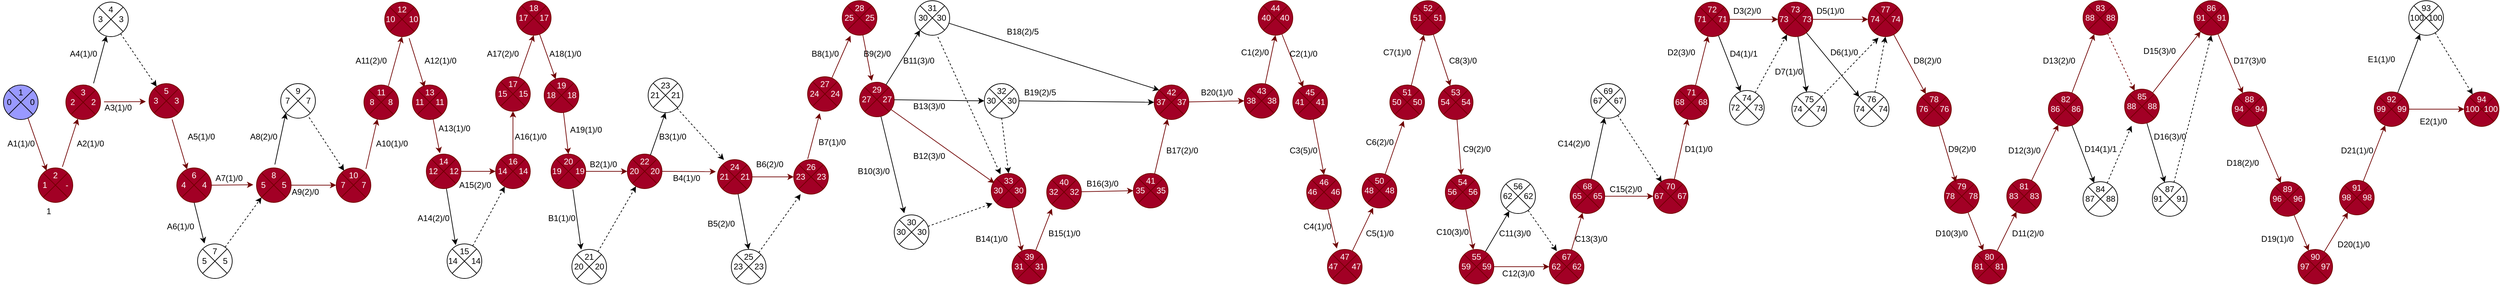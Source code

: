 <mxfile version="24.2.5" type="device">
  <diagram name="Page-1" id="MiQzk10vNrqOOf2ks-P5">
    <mxGraphModel dx="548" dy="358" grid="1" gridSize="10" guides="1" tooltips="1" connect="1" arrows="1" fold="1" page="1" pageScale="1" pageWidth="850" pageHeight="1100" math="0" shadow="0">
      <root>
        <mxCell id="0" />
        <mxCell id="1" parent="0" />
        <mxCell id="U1PvnMOJRJwNP_DTGCY5-3" style="edgeStyle=orthogonalEdgeStyle;rounded=0;orthogonalLoop=1;jettySize=auto;html=1;entryX=0;entryY=0.5;entryDx=0;entryDy=0;strokeColor=none;" parent="1" edge="1">
          <mxGeometry relative="1" as="geometry">
            <mxPoint x="80" y="180" as="sourcePoint" />
            <mxPoint x="110" y="300" as="targetPoint" />
          </mxGeometry>
        </mxCell>
        <mxCell id="U1PvnMOJRJwNP_DTGCY5-7" style="rounded=0;orthogonalLoop=1;jettySize=auto;html=1;exitX=0.7;exitY=-0.029;exitDx=0;exitDy=0;exitPerimeter=0;fillColor=#a20025;strokeColor=#6F0000;" parent="1" source="U1PvnMOJRJwNP_DTGCY5-63" target="U1PvnMOJRJwNP_DTGCY5-64" edge="1">
          <mxGeometry relative="1" as="geometry">
            <mxPoint x="137.692" y="281.538" as="sourcePoint" />
            <mxPoint x="180" y="180" as="targetPoint" />
          </mxGeometry>
        </mxCell>
        <mxCell id="U1PvnMOJRJwNP_DTGCY5-4" value="" style="endArrow=classic;html=1;rounded=0;exitX=0.706;exitY=0.957;exitDx=0;exitDy=0;exitPerimeter=0;entryX=0.242;entryY=0.079;entryDx=0;entryDy=0;entryPerimeter=0;fillColor=#a20025;strokeColor=#6F0000;" parent="1" source="U1PvnMOJRJwNP_DTGCY5-60" target="U1PvnMOJRJwNP_DTGCY5-63" edge="1">
          <mxGeometry width="50" height="50" relative="1" as="geometry">
            <mxPoint x="73.24" y="199.44" as="sourcePoint" />
            <mxPoint x="119.636" y="282.895" as="targetPoint" />
          </mxGeometry>
        </mxCell>
        <mxCell id="U1PvnMOJRJwNP_DTGCY5-12" style="rounded=0;orthogonalLoop=1;jettySize=auto;html=1;exitX=0.8;exitY=-0.048;exitDx=0;exitDy=0;exitPerimeter=0;" parent="1" source="U1PvnMOJRJwNP_DTGCY5-64" target="U1PvnMOJRJwNP_DTGCY5-65" edge="1">
          <mxGeometry relative="1" as="geometry">
            <mxPoint x="208.471" y="198.117" as="sourcePoint" />
            <mxPoint x="250.84" y="288.36" as="targetPoint" />
          </mxGeometry>
        </mxCell>
        <mxCell id="U1PvnMOJRJwNP_DTGCY5-13" style="rounded=0;orthogonalLoop=1;jettySize=auto;html=1;entryX=-0.092;entryY=0.521;entryDx=0;entryDy=0;entryPerimeter=0;exitX=1.1;exitY=0.488;exitDx=0;exitDy=0;exitPerimeter=0;fillColor=#a20025;strokeColor=#6F0000;" parent="1" source="U1PvnMOJRJwNP_DTGCY5-64" target="U1PvnMOJRJwNP_DTGCY5-66" edge="1">
          <mxGeometry relative="1" as="geometry">
            <mxPoint x="220.0" y="180.08" as="sourcePoint" />
            <mxPoint x="325.08" y="180.68" as="targetPoint" />
          </mxGeometry>
        </mxCell>
        <mxCell id="U1PvnMOJRJwNP_DTGCY5-8" value="A1(1)/0" style="text;html=1;align=center;verticalAlign=middle;resizable=0;points=[];autosize=1;strokeColor=none;fillColor=none;" parent="1" vertex="1">
          <mxGeometry x="35" y="230" width="60" height="30" as="geometry" />
        </mxCell>
        <mxCell id="U1PvnMOJRJwNP_DTGCY5-9" value="A2(1)/0" style="text;html=1;align=center;verticalAlign=middle;resizable=0;points=[];autosize=1;strokeColor=none;fillColor=none;" parent="1" vertex="1">
          <mxGeometry x="135" y="230" width="60" height="30" as="geometry" />
        </mxCell>
        <mxCell id="U1PvnMOJRJwNP_DTGCY5-21" style="rounded=0;orthogonalLoop=1;jettySize=auto;html=1;entryX=0.297;entryY=0.043;entryDx=0;entryDy=0;exitX=0.666;exitY=1.039;exitDx=0;exitDy=0;exitPerimeter=0;entryPerimeter=0;fillColor=#a20025;strokeColor=#6F0000;" parent="1" source="U1PvnMOJRJwNP_DTGCY5-66" target="U1PvnMOJRJwNP_DTGCY5-67" edge="1">
          <mxGeometry relative="1" as="geometry">
            <mxPoint x="357.92" y="198.365" as="sourcePoint" />
            <mxPoint x="395.858" y="285.858" as="targetPoint" />
          </mxGeometry>
        </mxCell>
        <mxCell id="U1PvnMOJRJwNP_DTGCY5-14" value="A3(1)/0" style="text;html=1;align=center;verticalAlign=middle;resizable=0;points=[];autosize=1;strokeColor=none;fillColor=none;" parent="1" vertex="1">
          <mxGeometry x="175" y="178" width="60" height="30" as="geometry" />
        </mxCell>
        <mxCell id="U1PvnMOJRJwNP_DTGCY5-15" value="A4(1)/0" style="text;html=1;align=center;verticalAlign=middle;resizable=0;points=[];autosize=1;strokeColor=none;fillColor=none;" parent="1" vertex="1">
          <mxGeometry x="125" y="100" width="60" height="30" as="geometry" />
        </mxCell>
        <mxCell id="U1PvnMOJRJwNP_DTGCY5-17" style="rounded=0;orthogonalLoop=1;jettySize=auto;html=1;dashed=1;" parent="1" source="U1PvnMOJRJwNP_DTGCY5-65" target="U1PvnMOJRJwNP_DTGCY5-66" edge="1">
          <mxGeometry relative="1" as="geometry">
            <mxPoint x="281.337" y="283.524" as="sourcePoint" />
            <mxPoint x="339.92" y="198.96" as="targetPoint" />
          </mxGeometry>
        </mxCell>
        <mxCell id="U1PvnMOJRJwNP_DTGCY5-26" style="rounded=0;orthogonalLoop=1;jettySize=auto;html=1;entryX=-0.092;entryY=0.488;entryDx=0;entryDy=0;exitX=1;exitY=0.5;exitDx=0;exitDy=0;exitPerimeter=0;entryPerimeter=0;fillColor=#a20025;strokeColor=#6F0000;" parent="1" source="U1PvnMOJRJwNP_DTGCY5-67" target="U1PvnMOJRJwNP_DTGCY5-69" edge="1">
          <mxGeometry relative="1" as="geometry">
            <mxPoint x="430" y="300" as="sourcePoint" />
            <mxPoint x="530" y="300" as="targetPoint" />
          </mxGeometry>
        </mxCell>
        <mxCell id="U1PvnMOJRJwNP_DTGCY5-22" value="A5(1)/0" style="text;html=1;align=center;verticalAlign=middle;resizable=0;points=[];autosize=1;strokeColor=none;fillColor=none;" parent="1" vertex="1">
          <mxGeometry x="295" y="220" width="60" height="30" as="geometry" />
        </mxCell>
        <mxCell id="U1PvnMOJRJwNP_DTGCY5-34" style="rounded=0;orthogonalLoop=1;jettySize=auto;html=1;exitX=1;exitY=0.5;exitDx=0;exitDy=0;entryX=0;entryY=0.5;entryDx=0;entryDy=0;fillColor=#a20025;strokeColor=#6F0000;" parent="1" source="U1PvnMOJRJwNP_DTGCY5-69" target="U1PvnMOJRJwNP_DTGCY5-71" edge="1">
          <mxGeometry relative="1" as="geometry">
            <mxPoint x="570" y="300" as="sourcePoint" />
            <mxPoint x="570" y="314" as="targetPoint" />
          </mxGeometry>
        </mxCell>
        <mxCell id="U1PvnMOJRJwNP_DTGCY5-25" style="rounded=0;orthogonalLoop=1;jettySize=auto;html=1;entryX=0.2;entryY=-0.012;entryDx=0;entryDy=0;entryPerimeter=0;exitX=0.5;exitY=1;exitDx=0;exitDy=0;" parent="1" source="U1PvnMOJRJwNP_DTGCY5-67" target="U1PvnMOJRJwNP_DTGCY5-68" edge="1">
          <mxGeometry relative="1" as="geometry">
            <mxPoint x="422.19" y="284.145" as="sourcePoint" />
            <mxPoint x="486.56" y="200.44" as="targetPoint" />
          </mxGeometry>
        </mxCell>
        <mxCell id="U1PvnMOJRJwNP_DTGCY5-27" value="A6(1)/0" style="text;html=1;align=center;verticalAlign=middle;resizable=0;points=[];autosize=1;strokeColor=none;fillColor=none;" parent="1" vertex="1">
          <mxGeometry x="265" y="350" width="60" height="30" as="geometry" />
        </mxCell>
        <mxCell id="U1PvnMOJRJwNP_DTGCY5-28" value="A7(1)/0" style="text;html=1;align=center;verticalAlign=middle;resizable=0;points=[];autosize=1;" parent="1" vertex="1">
          <mxGeometry x="335" y="280" width="60" height="30" as="geometry" />
        </mxCell>
        <mxCell id="U1PvnMOJRJwNP_DTGCY5-29" style="rounded=0;orthogonalLoop=1;jettySize=auto;html=1;entryX=0;entryY=1;entryDx=0;entryDy=0;dashed=1;" parent="1" source="U1PvnMOJRJwNP_DTGCY5-68" target="U1PvnMOJRJwNP_DTGCY5-69" edge="1">
          <mxGeometry relative="1" as="geometry">
            <mxPoint x="508.2" y="198.242" as="sourcePoint" />
            <mxPoint x="544.84" y="279.44" as="targetPoint" />
          </mxGeometry>
        </mxCell>
        <mxCell id="U1PvnMOJRJwNP_DTGCY5-36" style="rounded=0;orthogonalLoop=1;jettySize=auto;html=1;dashed=1;exitX=0.817;exitY=0.979;exitDx=0;exitDy=0;exitPerimeter=0;" parent="1" source="U1PvnMOJRJwNP_DTGCY5-70" target="U1PvnMOJRJwNP_DTGCY5-71" edge="1">
          <mxGeometry relative="1" as="geometry">
            <mxPoint x="631.075" y="196.653" as="sourcePoint" />
            <mxPoint x="688.906" y="283.359" as="targetPoint" />
          </mxGeometry>
        </mxCell>
        <mxCell id="U1PvnMOJRJwNP_DTGCY5-31" style="rounded=0;orthogonalLoop=1;jettySize=auto;html=1;exitX=0.53;exitY=-0.098;exitDx=0;exitDy=0;exitPerimeter=0;entryX=0;entryY=1;entryDx=0;entryDy=0;" parent="1" source="U1PvnMOJRJwNP_DTGCY5-69" target="U1PvnMOJRJwNP_DTGCY5-70" edge="1">
          <mxGeometry relative="1" as="geometry">
            <mxPoint x="560.771" y="283.148" as="sourcePoint" />
            <mxPoint x="520" y="200" as="targetPoint" />
          </mxGeometry>
        </mxCell>
        <mxCell id="U1PvnMOJRJwNP_DTGCY5-32" value="A8(2)/0" style="text;html=1;align=center;verticalAlign=middle;resizable=0;points=[];autosize=1;strokeColor=none;fillColor=none;" parent="1" vertex="1">
          <mxGeometry x="385" y="220" width="60" height="30" as="geometry" />
        </mxCell>
        <mxCell id="U1PvnMOJRJwNP_DTGCY5-35" value="A9(2)/0" style="text;html=1;align=center;verticalAlign=middle;resizable=0;points=[];autosize=1;strokeColor=none;fillColor=none;" parent="1" vertex="1">
          <mxGeometry x="445" y="300" width="60" height="30" as="geometry" />
        </mxCell>
        <mxCell id="U1PvnMOJRJwNP_DTGCY5-38" style="rounded=0;orthogonalLoop=1;jettySize=auto;html=1;exitX=0.858;exitY=0.029;exitDx=0;exitDy=0;exitPerimeter=0;fillColor=#a20025;strokeColor=#6F0000;" parent="1" source="U1PvnMOJRJwNP_DTGCY5-71" target="U1PvnMOJRJwNP_DTGCY5-73" edge="1">
          <mxGeometry relative="1" as="geometry">
            <mxPoint x="711.267" y="283.475" as="sourcePoint" />
            <mxPoint x="767.56" y="200.92" as="targetPoint" />
          </mxGeometry>
        </mxCell>
        <mxCell id="U1PvnMOJRJwNP_DTGCY5-39" value="A10(1)/0" style="text;html=1;align=center;verticalAlign=middle;resizable=0;points=[];autosize=1;strokeColor=none;fillColor=none;" parent="1" vertex="1">
          <mxGeometry x="565" y="230" width="70" height="30" as="geometry" />
        </mxCell>
        <mxCell id="U1PvnMOJRJwNP_DTGCY5-41" style="rounded=0;orthogonalLoop=1;jettySize=auto;html=1;entryX=0.5;entryY=1;entryDx=0;entryDy=0;exitX=0.707;exitY=0.027;exitDx=0;exitDy=0;exitPerimeter=0;fillColor=#a20025;strokeColor=#6F0000;" parent="1" source="U1PvnMOJRJwNP_DTGCY5-73" target="U1PvnMOJRJwNP_DTGCY5-74" edge="1">
          <mxGeometry relative="1" as="geometry">
            <mxPoint x="789.088" y="197.816" as="sourcePoint" />
            <mxPoint x="830.76" y="279.44" as="targetPoint" />
          </mxGeometry>
        </mxCell>
        <mxCell id="U1PvnMOJRJwNP_DTGCY5-42" value="A11(2)/0" style="text;html=1;align=center;verticalAlign=middle;resizable=0;points=[];autosize=1;strokeColor=none;fillColor=none;" parent="1" vertex="1">
          <mxGeometry x="535" y="110" width="70" height="30" as="geometry" />
        </mxCell>
        <mxCell id="U1PvnMOJRJwNP_DTGCY5-44" style="rounded=0;orthogonalLoop=1;jettySize=auto;html=1;entryX=0.347;entryY=0.067;entryDx=0;entryDy=0;entryPerimeter=0;exitX=0.704;exitY=1.046;exitDx=0;exitDy=0;exitPerimeter=0;fillColor=#a20025;strokeColor=#6F0000;" parent="1" source="U1PvnMOJRJwNP_DTGCY5-74" target="U1PvnMOJRJwNP_DTGCY5-77" edge="1">
          <mxGeometry relative="1" as="geometry">
            <mxPoint x="853.329" y="285.089" as="sourcePoint" />
            <mxPoint x="928.68" y="200.68" as="targetPoint" />
          </mxGeometry>
        </mxCell>
        <mxCell id="U1PvnMOJRJwNP_DTGCY5-45" value="A12(1)/0" style="text;html=1;align=center;verticalAlign=middle;resizable=0;points=[];autosize=1;strokeColor=none;fillColor=none;" parent="1" vertex="1">
          <mxGeometry x="635" y="110" width="70" height="30" as="geometry" />
        </mxCell>
        <mxCell id="U1PvnMOJRJwNP_DTGCY5-60" value="1&lt;div&gt;0&amp;nbsp; &amp;nbsp; &amp;nbsp; &amp;nbsp; 0&lt;/div&gt;&lt;div&gt;&lt;br&gt;&lt;/div&gt;" style="shape=sumEllipse;perimeter=ellipsePerimeter;whiteSpace=wrap;html=1;backgroundOutline=1;strokeWidth=1;fillColor=#9999FF;" parent="1" vertex="1">
          <mxGeometry x="40" y="160" width="50" height="50" as="geometry" />
        </mxCell>
        <mxCell id="U1PvnMOJRJwNP_DTGCY5-63" value="2&lt;div&gt;1&amp;nbsp; &amp;nbsp; &amp;nbsp; &amp;nbsp; -&lt;/div&gt;&lt;div&gt;&lt;br&gt;&lt;/div&gt;" style="shape=sumEllipse;perimeter=ellipsePerimeter;whiteSpace=wrap;html=1;backgroundOutline=1;strokeWidth=1;fillColor=#a20025;fontColor=#ffffff;strokeColor=#6F0000;" parent="1" vertex="1">
          <mxGeometry x="90" y="280" width="50" height="50" as="geometry" />
        </mxCell>
        <mxCell id="U1PvnMOJRJwNP_DTGCY5-64" value="3&lt;div&gt;2&amp;nbsp; &amp;nbsp; &amp;nbsp; &amp;nbsp;2&lt;/div&gt;&lt;div&gt;&lt;br&gt;&lt;/div&gt;" style="shape=sumEllipse;perimeter=ellipsePerimeter;whiteSpace=wrap;html=1;backgroundOutline=1;strokeWidth=1;fillColor=#a20025;fontColor=#ffffff;strokeColor=#6F0000;" parent="1" vertex="1">
          <mxGeometry x="130" y="160" width="50" height="50" as="geometry" />
        </mxCell>
        <mxCell id="U1PvnMOJRJwNP_DTGCY5-65" value="4&lt;div&gt;3&amp;nbsp; &amp;nbsp; &amp;nbsp; &amp;nbsp;3&lt;/div&gt;&lt;div&gt;&lt;br&gt;&lt;/div&gt;" style="shape=sumEllipse;perimeter=ellipsePerimeter;whiteSpace=wrap;html=1;backgroundOutline=1;strokeWidth=1;" parent="1" vertex="1">
          <mxGeometry x="170" y="40" width="50" height="50" as="geometry" />
        </mxCell>
        <mxCell id="U1PvnMOJRJwNP_DTGCY5-66" value="5&lt;div&gt;3&amp;nbsp; &amp;nbsp; &amp;nbsp; &amp;nbsp;3&lt;/div&gt;&lt;div&gt;&lt;br&gt;&lt;/div&gt;" style="shape=sumEllipse;perimeter=ellipsePerimeter;whiteSpace=wrap;html=1;backgroundOutline=1;strokeWidth=1;fillColor=#a20025;fontColor=#ffffff;strokeColor=#6F0000;" parent="1" vertex="1">
          <mxGeometry x="250" y="158" width="50" height="50" as="geometry" />
        </mxCell>
        <mxCell id="U1PvnMOJRJwNP_DTGCY5-67" value="6&lt;div&gt;4&amp;nbsp; &amp;nbsp; &amp;nbsp; &amp;nbsp;4&lt;/div&gt;&lt;div&gt;&lt;br&gt;&lt;/div&gt;" style="shape=sumEllipse;perimeter=ellipsePerimeter;whiteSpace=wrap;html=1;backgroundOutline=1;strokeWidth=1;fillColor=#a20025;fontColor=#ffffff;strokeColor=#6F0000;" parent="1" vertex="1">
          <mxGeometry x="290" y="280" width="50" height="50" as="geometry" />
        </mxCell>
        <mxCell id="U1PvnMOJRJwNP_DTGCY5-68" value="7&lt;div&gt;5&amp;nbsp; &amp;nbsp; &amp;nbsp; &amp;nbsp;5&lt;/div&gt;&lt;div&gt;&lt;br&gt;&lt;/div&gt;" style="shape=sumEllipse;perimeter=ellipsePerimeter;whiteSpace=wrap;html=1;backgroundOutline=1;strokeWidth=1;" parent="1" vertex="1">
          <mxGeometry x="320" y="390" width="50" height="50" as="geometry" />
        </mxCell>
        <mxCell id="U1PvnMOJRJwNP_DTGCY5-69" value="8&lt;div&gt;5&amp;nbsp; &amp;nbsp; &amp;nbsp; &amp;nbsp;5&lt;/div&gt;&lt;div&gt;&lt;br&gt;&lt;/div&gt;" style="shape=sumEllipse;perimeter=ellipsePerimeter;whiteSpace=wrap;html=1;backgroundOutline=1;strokeWidth=1;fillColor=#a20025;fontColor=#ffffff;strokeColor=#6F0000;" parent="1" vertex="1">
          <mxGeometry x="405" y="280" width="50" height="50" as="geometry" />
        </mxCell>
        <mxCell id="U1PvnMOJRJwNP_DTGCY5-70" value="9&lt;div&gt;7&amp;nbsp; &amp;nbsp; &amp;nbsp; &amp;nbsp;7&lt;/div&gt;&lt;div&gt;&lt;br&gt;&lt;/div&gt;" style="shape=sumEllipse;perimeter=ellipsePerimeter;whiteSpace=wrap;html=1;backgroundOutline=1;strokeWidth=1;" parent="1" vertex="1">
          <mxGeometry x="440" y="158" width="50" height="50" as="geometry" />
        </mxCell>
        <mxCell id="U1PvnMOJRJwNP_DTGCY5-71" value="10&lt;div&gt;7&amp;nbsp; &amp;nbsp; &amp;nbsp; &amp;nbsp;7&lt;/div&gt;&lt;div&gt;&lt;br&gt;&lt;/div&gt;" style="shape=sumEllipse;perimeter=ellipsePerimeter;whiteSpace=wrap;html=1;backgroundOutline=1;strokeWidth=1;fillColor=#a20025;fontColor=#ffffff;strokeColor=#6F0000;" parent="1" vertex="1">
          <mxGeometry x="520" y="280" width="50" height="50" as="geometry" />
        </mxCell>
        <mxCell id="U1PvnMOJRJwNP_DTGCY5-73" value="11&lt;div&gt;8&amp;nbsp; &amp;nbsp; &amp;nbsp; 8&lt;/div&gt;&lt;div&gt;&lt;br&gt;&lt;/div&gt;" style="shape=sumEllipse;perimeter=ellipsePerimeter;whiteSpace=wrap;html=1;backgroundOutline=1;strokeWidth=1;fillColor=#a20025;fontColor=#ffffff;strokeColor=#6F0000;" parent="1" vertex="1">
          <mxGeometry x="560" y="160" width="50" height="50" as="geometry" />
        </mxCell>
        <mxCell id="U1PvnMOJRJwNP_DTGCY5-74" value="12&lt;div&gt;10&amp;nbsp; &amp;nbsp; &amp;nbsp; 10&lt;/div&gt;&lt;div&gt;&lt;br&gt;&lt;/div&gt;" style="shape=sumEllipse;perimeter=ellipsePerimeter;whiteSpace=wrap;html=1;backgroundOutline=1;strokeWidth=1;fillColor=#a20025;fontColor=#ffffff;strokeColor=#6F0000;" parent="1" vertex="1">
          <mxGeometry x="590" y="40" width="50" height="50" as="geometry" />
        </mxCell>
        <mxCell id="U1PvnMOJRJwNP_DTGCY5-77" value="13&lt;div&gt;11&amp;nbsp; &amp;nbsp; &amp;nbsp;11&lt;/div&gt;&lt;div&gt;&lt;br&gt;&lt;/div&gt;" style="shape=sumEllipse;perimeter=ellipsePerimeter;whiteSpace=wrap;html=1;backgroundOutline=1;strokeWidth=1;fillColor=#a20025;fontColor=#ffffff;strokeColor=#6F0000;" parent="1" vertex="1">
          <mxGeometry x="630" y="160" width="50" height="50" as="geometry" />
        </mxCell>
        <mxCell id="U1PvnMOJRJwNP_DTGCY5-83" style="rounded=0;orthogonalLoop=1;jettySize=auto;html=1;entryX=0.249;entryY=0.034;entryDx=0;entryDy=0;entryPerimeter=0;" parent="1" source="U1PvnMOJRJwNP_DTGCY5-79" target="U1PvnMOJRJwNP_DTGCY5-82" edge="1">
          <mxGeometry relative="1" as="geometry" />
        </mxCell>
        <mxCell id="U1PvnMOJRJwNP_DTGCY5-87" style="edgeStyle=none;rounded=0;orthogonalLoop=1;jettySize=auto;html=1;fillColor=#a20025;strokeColor=#6F0000;" parent="1" source="U1PvnMOJRJwNP_DTGCY5-79" target="U1PvnMOJRJwNP_DTGCY5-86" edge="1">
          <mxGeometry relative="1" as="geometry" />
        </mxCell>
        <mxCell id="U1PvnMOJRJwNP_DTGCY5-79" value="14&lt;div&gt;12&amp;nbsp; &amp;nbsp; &amp;nbsp;12&lt;/div&gt;&lt;div&gt;&lt;br&gt;&lt;/div&gt;" style="shape=sumEllipse;perimeter=ellipsePerimeter;whiteSpace=wrap;html=1;backgroundOutline=1;strokeWidth=1;fillColor=#a20025;fontColor=#ffffff;strokeColor=#6F0000;" parent="1" vertex="1">
          <mxGeometry x="650" y="260" width="50" height="50" as="geometry" />
        </mxCell>
        <mxCell id="U1PvnMOJRJwNP_DTGCY5-80" style="rounded=0;orthogonalLoop=1;jettySize=auto;html=1;entryX=0.392;entryY=-0.023;entryDx=0;entryDy=0;entryPerimeter=0;fillColor=#a20025;strokeColor=#6F0000;" parent="1" source="U1PvnMOJRJwNP_DTGCY5-77" target="U1PvnMOJRJwNP_DTGCY5-79" edge="1">
          <mxGeometry relative="1" as="geometry" />
        </mxCell>
        <mxCell id="U1PvnMOJRJwNP_DTGCY5-81" value="A13(1)/0" style="text;html=1;align=center;verticalAlign=middle;resizable=0;points=[];autosize=1;strokeColor=none;fillColor=none;" parent="1" vertex="1">
          <mxGeometry x="655" y="208" width="70" height="30" as="geometry" />
        </mxCell>
        <mxCell id="U1PvnMOJRJwNP_DTGCY5-88" style="edgeStyle=none;rounded=0;orthogonalLoop=1;jettySize=auto;html=1;dashed=1;" parent="1" source="U1PvnMOJRJwNP_DTGCY5-82" target="U1PvnMOJRJwNP_DTGCY5-86" edge="1">
          <mxGeometry relative="1" as="geometry" />
        </mxCell>
        <mxCell id="U1PvnMOJRJwNP_DTGCY5-82" value="15&lt;div&gt;14&amp;nbsp; &amp;nbsp; &amp;nbsp; 14&lt;/div&gt;&lt;div&gt;&lt;br&gt;&lt;/div&gt;" style="shape=sumEllipse;perimeter=ellipsePerimeter;whiteSpace=wrap;html=1;backgroundOutline=1;strokeWidth=1;" parent="1" vertex="1">
          <mxGeometry x="680" y="390" width="50" height="50" as="geometry" />
        </mxCell>
        <mxCell id="U1PvnMOJRJwNP_DTGCY5-84" value="A14(2)/0" style="text;html=1;align=center;verticalAlign=middle;resizable=0;points=[];autosize=1;strokeColor=none;fillColor=none;" parent="1" vertex="1">
          <mxGeometry x="625" y="338" width="70" height="30" as="geometry" />
        </mxCell>
        <mxCell id="U1PvnMOJRJwNP_DTGCY5-86" value="16&lt;div&gt;14&amp;nbsp; &amp;nbsp; &amp;nbsp;14&lt;/div&gt;&lt;div&gt;&lt;br&gt;&lt;/div&gt;" style="shape=sumEllipse;perimeter=ellipsePerimeter;whiteSpace=wrap;html=1;backgroundOutline=1;strokeWidth=1;fillColor=#a20025;fontColor=#ffffff;strokeColor=#6F0000;" parent="1" vertex="1">
          <mxGeometry x="750" y="260" width="50" height="50" as="geometry" />
        </mxCell>
        <mxCell id="U1PvnMOJRJwNP_DTGCY5-89" value="A15(2)/0" style="text;html=1;align=center;verticalAlign=middle;resizable=0;points=[];autosize=1;strokeColor=none;fillColor=none;" parent="1" vertex="1">
          <mxGeometry x="685" y="290" width="70" height="30" as="geometry" />
        </mxCell>
        <mxCell id="U1PvnMOJRJwNP_DTGCY5-90" value="17&lt;div&gt;15&amp;nbsp; &amp;nbsp; &amp;nbsp;15&lt;/div&gt;&lt;div&gt;&lt;br&gt;&lt;/div&gt;" style="shape=sumEllipse;perimeter=ellipsePerimeter;whiteSpace=wrap;html=1;backgroundOutline=1;strokeWidth=1;fillColor=#a20025;fontColor=#ffffff;strokeColor=#6F0000;" parent="1" vertex="1">
          <mxGeometry x="750" y="148" width="50" height="50" as="geometry" />
        </mxCell>
        <mxCell id="U1PvnMOJRJwNP_DTGCY5-91" style="edgeStyle=none;rounded=0;orthogonalLoop=1;jettySize=auto;html=1;exitX=0.5;exitY=0;exitDx=0;exitDy=0;entryX=0.5;entryY=1;entryDx=0;entryDy=0;fillColor=#a20025;strokeColor=#6F0000;" parent="1" source="U1PvnMOJRJwNP_DTGCY5-86" target="U1PvnMOJRJwNP_DTGCY5-90" edge="1">
          <mxGeometry relative="1" as="geometry">
            <mxPoint x="770" y="250" as="sourcePoint" />
            <mxPoint x="780" y="210" as="targetPoint" />
          </mxGeometry>
        </mxCell>
        <mxCell id="U1PvnMOJRJwNP_DTGCY5-92" value="A16(1)/0" style="text;html=1;align=center;verticalAlign=middle;resizable=0;points=[];autosize=1;strokeColor=none;fillColor=none;" parent="1" vertex="1">
          <mxGeometry x="765" y="220" width="70" height="30" as="geometry" />
        </mxCell>
        <mxCell id="U1PvnMOJRJwNP_DTGCY5-97" style="edgeStyle=none;rounded=0;orthogonalLoop=1;jettySize=auto;html=1;fillColor=#a20025;strokeColor=#6F0000;" parent="1" source="U1PvnMOJRJwNP_DTGCY5-93" target="U1PvnMOJRJwNP_DTGCY5-96" edge="1">
          <mxGeometry relative="1" as="geometry" />
        </mxCell>
        <mxCell id="U1PvnMOJRJwNP_DTGCY5-93" value="18&lt;div&gt;17&amp;nbsp; &amp;nbsp; &amp;nbsp;17&lt;/div&gt;&lt;div&gt;&lt;br&gt;&lt;/div&gt;" style="shape=sumEllipse;perimeter=ellipsePerimeter;whiteSpace=wrap;html=1;backgroundOutline=1;strokeWidth=1;fillColor=#a20025;fontColor=#ffffff;strokeColor=#6F0000;" parent="1" vertex="1">
          <mxGeometry x="780" y="38" width="50" height="50" as="geometry" />
        </mxCell>
        <mxCell id="U1PvnMOJRJwNP_DTGCY5-94" style="edgeStyle=none;rounded=0;orthogonalLoop=1;jettySize=auto;html=1;entryX=0.5;entryY=1;entryDx=0;entryDy=0;fillColor=#a20025;strokeColor=#6F0000;" parent="1" source="U1PvnMOJRJwNP_DTGCY5-90" target="U1PvnMOJRJwNP_DTGCY5-93" edge="1">
          <mxGeometry relative="1" as="geometry" />
        </mxCell>
        <mxCell id="U1PvnMOJRJwNP_DTGCY5-95" value="A17(2)/0" style="text;html=1;align=center;verticalAlign=middle;resizable=0;points=[];autosize=1;strokeColor=none;fillColor=none;" parent="1" vertex="1">
          <mxGeometry x="725" y="100" width="70" height="30" as="geometry" />
        </mxCell>
        <mxCell id="U1PvnMOJRJwNP_DTGCY5-100" style="edgeStyle=none;rounded=0;orthogonalLoop=1;jettySize=auto;html=1;entryX=0.5;entryY=0;entryDx=0;entryDy=0;fillColor=#a20025;strokeColor=#6F0000;" parent="1" source="U1PvnMOJRJwNP_DTGCY5-96" target="U1PvnMOJRJwNP_DTGCY5-99" edge="1">
          <mxGeometry relative="1" as="geometry" />
        </mxCell>
        <mxCell id="U1PvnMOJRJwNP_DTGCY5-96" value="19&lt;div&gt;18&amp;nbsp; &amp;nbsp; &amp;nbsp;18&lt;/div&gt;&lt;div&gt;&lt;br&gt;&lt;/div&gt;" style="shape=sumEllipse;perimeter=ellipsePerimeter;whiteSpace=wrap;html=1;backgroundOutline=1;strokeWidth=1;fillColor=#a20025;fontColor=#ffffff;strokeColor=#6F0000;" parent="1" vertex="1">
          <mxGeometry x="820" y="150" width="50" height="50" as="geometry" />
        </mxCell>
        <mxCell id="U1PvnMOJRJwNP_DTGCY5-98" value="A18(1)/0" style="text;html=1;align=center;verticalAlign=middle;resizable=0;points=[];autosize=1;strokeColor=none;fillColor=none;" parent="1" vertex="1">
          <mxGeometry x="815" y="100" width="70" height="30" as="geometry" />
        </mxCell>
        <mxCell id="GgOGUfkBoArqTWkegUX4-5" style="edgeStyle=none;rounded=0;orthogonalLoop=1;jettySize=auto;html=1;entryX=0;entryY=0.5;entryDx=0;entryDy=0;fillColor=#a20025;strokeColor=#6F0000;" parent="1" source="U1PvnMOJRJwNP_DTGCY5-99" target="GgOGUfkBoArqTWkegUX4-2" edge="1">
          <mxGeometry relative="1" as="geometry" />
        </mxCell>
        <mxCell id="U1PvnMOJRJwNP_DTGCY5-99" value="20&lt;div&gt;19&amp;nbsp; &amp;nbsp; &amp;nbsp; 19&lt;/div&gt;&lt;div&gt;&lt;br&gt;&lt;/div&gt;" style="shape=sumEllipse;perimeter=ellipsePerimeter;whiteSpace=wrap;html=1;backgroundOutline=1;strokeWidth=1;fillColor=#a20025;fontColor=#ffffff;strokeColor=#6F0000;" parent="1" vertex="1">
          <mxGeometry x="830" y="260" width="50" height="50" as="geometry" />
        </mxCell>
        <mxCell id="U1PvnMOJRJwNP_DTGCY5-101" value="A19(1)/0" style="text;html=1;align=center;verticalAlign=middle;resizable=0;points=[];autosize=1;strokeColor=none;fillColor=none;" parent="1" vertex="1">
          <mxGeometry x="845" y="210" width="70" height="30" as="geometry" />
        </mxCell>
        <mxCell id="GgOGUfkBoArqTWkegUX4-7" style="edgeStyle=none;rounded=0;orthogonalLoop=1;jettySize=auto;html=1;dashed=1;" parent="1" source="U1PvnMOJRJwNP_DTGCY5-102" target="GgOGUfkBoArqTWkegUX4-2" edge="1">
          <mxGeometry relative="1" as="geometry" />
        </mxCell>
        <mxCell id="U1PvnMOJRJwNP_DTGCY5-102" value="21&lt;div&gt;20&amp;nbsp; &amp;nbsp; &amp;nbsp;20&lt;/div&gt;&lt;div&gt;&lt;br&gt;&lt;/div&gt;" style="shape=sumEllipse;perimeter=ellipsePerimeter;whiteSpace=wrap;html=1;backgroundOutline=1;strokeWidth=1;" parent="1" vertex="1">
          <mxGeometry x="860" y="398" width="50" height="50" as="geometry" />
        </mxCell>
        <mxCell id="U1PvnMOJRJwNP_DTGCY5-103" style="edgeStyle=none;rounded=0;orthogonalLoop=1;jettySize=auto;html=1;entryX=0.27;entryY=0.004;entryDx=0;entryDy=0;entryPerimeter=0;exitX=0.629;exitY=1.023;exitDx=0;exitDy=0;exitPerimeter=0;" parent="1" source="U1PvnMOJRJwNP_DTGCY5-99" target="U1PvnMOJRJwNP_DTGCY5-102" edge="1">
          <mxGeometry relative="1" as="geometry" />
        </mxCell>
        <mxCell id="U1PvnMOJRJwNP_DTGCY5-104" value="B1(1)/0" style="text;html=1;align=center;verticalAlign=middle;resizable=0;points=[];autosize=1;strokeColor=none;fillColor=none;" parent="1" vertex="1">
          <mxGeometry x="815" y="338" width="60" height="30" as="geometry" />
        </mxCell>
        <mxCell id="GgOGUfkBoArqTWkegUX4-2" value="22&lt;div&gt;20&amp;nbsp; &amp;nbsp; &amp;nbsp;20&lt;/div&gt;&lt;div&gt;&lt;br&gt;&lt;/div&gt;" style="shape=sumEllipse;perimeter=ellipsePerimeter;whiteSpace=wrap;html=1;backgroundOutline=1;strokeWidth=1;fillColor=#a20025;fontColor=#ffffff;strokeColor=#6F0000;" parent="1" vertex="1">
          <mxGeometry x="940" y="260" width="50" height="50" as="geometry" />
        </mxCell>
        <mxCell id="GgOGUfkBoArqTWkegUX4-6" value="B2(1)/0" style="text;html=1;align=center;verticalAlign=middle;resizable=0;points=[];autosize=1;strokeColor=none;fillColor=none;" parent="1" vertex="1">
          <mxGeometry x="875" y="260" width="60" height="30" as="geometry" />
        </mxCell>
        <mxCell id="GgOGUfkBoArqTWkegUX4-8" value="23&lt;div&gt;21&amp;nbsp; &amp;nbsp; &amp;nbsp;21&lt;/div&gt;&lt;div&gt;&lt;br&gt;&lt;/div&gt;" style="shape=sumEllipse;perimeter=ellipsePerimeter;whiteSpace=wrap;html=1;backgroundOutline=1;strokeWidth=1;" parent="1" vertex="1">
          <mxGeometry x="970" y="150" width="50" height="50" as="geometry" />
        </mxCell>
        <mxCell id="GgOGUfkBoArqTWkegUX4-9" style="edgeStyle=none;rounded=0;orthogonalLoop=1;jettySize=auto;html=1;entryX=0.5;entryY=1;entryDx=0;entryDy=0;" parent="1" source="GgOGUfkBoArqTWkegUX4-2" target="GgOGUfkBoArqTWkegUX4-8" edge="1">
          <mxGeometry relative="1" as="geometry" />
        </mxCell>
        <mxCell id="GgOGUfkBoArqTWkegUX4-10" value="B3(1)/0" style="text;html=1;align=center;verticalAlign=middle;resizable=0;points=[];autosize=1;strokeColor=none;fillColor=none;" parent="1" vertex="1">
          <mxGeometry x="975" y="220" width="60" height="30" as="geometry" />
        </mxCell>
        <mxCell id="GgOGUfkBoArqTWkegUX4-20" style="edgeStyle=none;rounded=0;orthogonalLoop=1;jettySize=auto;html=1;entryX=0.5;entryY=0;entryDx=0;entryDy=0;" parent="1" source="GgOGUfkBoArqTWkegUX4-12" target="GgOGUfkBoArqTWkegUX4-19" edge="1">
          <mxGeometry relative="1" as="geometry" />
        </mxCell>
        <mxCell id="GgOGUfkBoArqTWkegUX4-23" style="edgeStyle=none;rounded=0;orthogonalLoop=1;jettySize=auto;html=1;entryX=0;entryY=0.5;entryDx=0;entryDy=0;fillColor=#a20025;strokeColor=#6F0000;" parent="1" source="GgOGUfkBoArqTWkegUX4-12" target="GgOGUfkBoArqTWkegUX4-22" edge="1">
          <mxGeometry relative="1" as="geometry" />
        </mxCell>
        <mxCell id="GgOGUfkBoArqTWkegUX4-12" value="24&lt;div&gt;21&amp;nbsp; &amp;nbsp; &amp;nbsp;21&lt;/div&gt;&lt;div&gt;&lt;br&gt;&lt;/div&gt;" style="shape=sumEllipse;perimeter=ellipsePerimeter;whiteSpace=wrap;html=1;backgroundOutline=1;strokeWidth=1;rotation=0;fillColor=#a20025;fontColor=#ffffff;strokeColor=#6F0000;" parent="1" vertex="1">
          <mxGeometry x="1070" y="268" width="50" height="50" as="geometry" />
        </mxCell>
        <mxCell id="GgOGUfkBoArqTWkegUX4-13" style="edgeStyle=none;rounded=0;orthogonalLoop=1;jettySize=auto;html=1;entryX=-0.045;entryY=0.349;entryDx=0;entryDy=0;entryPerimeter=0;fillColor=#a20025;strokeColor=#6F0000;" parent="1" source="GgOGUfkBoArqTWkegUX4-2" target="GgOGUfkBoArqTWkegUX4-12" edge="1">
          <mxGeometry relative="1" as="geometry">
            <mxPoint x="1140" y="285" as="targetPoint" />
          </mxGeometry>
        </mxCell>
        <mxCell id="GgOGUfkBoArqTWkegUX4-14" value="B4(1)/0" style="text;html=1;align=center;verticalAlign=middle;resizable=0;points=[];autosize=1;strokeColor=none;fillColor=none;" parent="1" vertex="1">
          <mxGeometry x="995" y="280" width="60" height="30" as="geometry" />
        </mxCell>
        <mxCell id="GgOGUfkBoArqTWkegUX4-18" style="edgeStyle=none;rounded=0;orthogonalLoop=1;jettySize=auto;html=1;entryX=0.188;entryY=0.011;entryDx=0;entryDy=0;entryPerimeter=0;dashed=1;" parent="1" source="GgOGUfkBoArqTWkegUX4-8" target="GgOGUfkBoArqTWkegUX4-12" edge="1">
          <mxGeometry relative="1" as="geometry" />
        </mxCell>
        <mxCell id="GgOGUfkBoArqTWkegUX4-19" value="25&lt;div&gt;23&amp;nbsp; &amp;nbsp; &amp;nbsp;23&lt;/div&gt;&lt;div&gt;&lt;br&gt;&lt;/div&gt;" style="shape=sumEllipse;perimeter=ellipsePerimeter;whiteSpace=wrap;html=1;backgroundOutline=1;strokeWidth=1;rotation=0;" parent="1" vertex="1">
          <mxGeometry x="1090" y="398" width="50" height="50" as="geometry" />
        </mxCell>
        <mxCell id="GgOGUfkBoArqTWkegUX4-21" value="B5(2)/0" style="text;html=1;align=center;verticalAlign=middle;resizable=0;points=[];autosize=1;strokeColor=none;fillColor=none;" parent="1" vertex="1">
          <mxGeometry x="1045" y="346" width="60" height="30" as="geometry" />
        </mxCell>
        <mxCell id="GgOGUfkBoArqTWkegUX4-27" style="edgeStyle=none;rounded=0;orthogonalLoop=1;jettySize=auto;html=1;entryX=0.351;entryY=1.057;entryDx=0;entryDy=0;entryPerimeter=0;exitX=0.404;exitY=-0.02;exitDx=0;exitDy=0;exitPerimeter=0;fillColor=#a20025;strokeColor=#6F0000;" parent="1" source="GgOGUfkBoArqTWkegUX4-22" target="GgOGUfkBoArqTWkegUX4-26" edge="1">
          <mxGeometry relative="1" as="geometry" />
        </mxCell>
        <mxCell id="GgOGUfkBoArqTWkegUX4-22" value="26&lt;div&gt;23&amp;nbsp; &amp;nbsp; &amp;nbsp;23&lt;/div&gt;&lt;div&gt;&lt;br&gt;&lt;/div&gt;" style="shape=sumEllipse;perimeter=ellipsePerimeter;whiteSpace=wrap;html=1;backgroundOutline=1;strokeWidth=1;rotation=0;fillColor=#a20025;fontColor=#ffffff;strokeColor=#6F0000;" parent="1" vertex="1">
          <mxGeometry x="1180" y="268" width="50" height="50" as="geometry" />
        </mxCell>
        <mxCell id="GgOGUfkBoArqTWkegUX4-24" value="B6(2)/0" style="text;html=1;align=center;verticalAlign=middle;resizable=0;points=[];autosize=1;strokeColor=none;fillColor=none;" parent="1" vertex="1">
          <mxGeometry x="1115" y="260" width="60" height="30" as="geometry" />
        </mxCell>
        <mxCell id="GgOGUfkBoArqTWkegUX4-25" style="edgeStyle=none;rounded=0;orthogonalLoop=1;jettySize=auto;html=1;entryX=0.2;entryY=1;entryDx=0;entryDy=0;entryPerimeter=0;dashed=1;" parent="1" source="GgOGUfkBoArqTWkegUX4-19" target="GgOGUfkBoArqTWkegUX4-22" edge="1">
          <mxGeometry relative="1" as="geometry" />
        </mxCell>
        <mxCell id="GgOGUfkBoArqTWkegUX4-26" value="27&lt;div&gt;24&amp;nbsp; &amp;nbsp; &amp;nbsp;24&lt;/div&gt;&lt;div&gt;&lt;br&gt;&lt;/div&gt;" style="shape=sumEllipse;perimeter=ellipsePerimeter;whiteSpace=wrap;html=1;backgroundOutline=1;strokeWidth=1;rotation=0;fillColor=#a20025;fontColor=#ffffff;strokeColor=#6F0000;" parent="1" vertex="1">
          <mxGeometry x="1200" y="148" width="50" height="50" as="geometry" />
        </mxCell>
        <mxCell id="GgOGUfkBoArqTWkegUX4-28" value="B7(1)/0" style="text;html=1;align=center;verticalAlign=middle;resizable=0;points=[];autosize=1;strokeColor=none;fillColor=none;" parent="1" vertex="1">
          <mxGeometry x="1205" y="228" width="60" height="30" as="geometry" />
        </mxCell>
        <mxCell id="GgOGUfkBoArqTWkegUX4-29" value="28&lt;div&gt;25&amp;nbsp; &amp;nbsp; &amp;nbsp;25&lt;/div&gt;&lt;div&gt;&lt;br&gt;&lt;/div&gt;" style="shape=sumEllipse;perimeter=ellipsePerimeter;whiteSpace=wrap;html=1;backgroundOutline=1;strokeWidth=1;rotation=0;fillColor=#a20025;fontColor=#ffffff;strokeColor=#6F0000;" parent="1" vertex="1">
          <mxGeometry x="1250" y="38" width="50" height="50" as="geometry" />
        </mxCell>
        <mxCell id="GgOGUfkBoArqTWkegUX4-30" style="edgeStyle=none;rounded=0;orthogonalLoop=1;jettySize=auto;html=1;entryX=0.238;entryY=1.016;entryDx=0;entryDy=0;entryPerimeter=0;fillColor=#a20025;strokeColor=#6F0000;" parent="1" source="GgOGUfkBoArqTWkegUX4-26" target="GgOGUfkBoArqTWkegUX4-29" edge="1">
          <mxGeometry relative="1" as="geometry" />
        </mxCell>
        <mxCell id="GgOGUfkBoArqTWkegUX4-31" value="B8(1)/0" style="text;html=1;align=center;verticalAlign=middle;resizable=0;points=[];autosize=1;strokeColor=none;fillColor=none;" parent="1" vertex="1">
          <mxGeometry x="1195" y="100" width="60" height="30" as="geometry" />
        </mxCell>
        <mxCell id="GgOGUfkBoArqTWkegUX4-36" style="edgeStyle=none;rounded=0;orthogonalLoop=1;jettySize=auto;html=1;entryX=0.29;entryY=-0.048;entryDx=0;entryDy=0;entryPerimeter=0;" parent="1" source="GgOGUfkBoArqTWkegUX4-32" target="GgOGUfkBoArqTWkegUX4-35" edge="1">
          <mxGeometry relative="1" as="geometry" />
        </mxCell>
        <mxCell id="GgOGUfkBoArqTWkegUX4-32" value="&lt;span style=&quot;font-weight: normal;&quot;&gt;29&lt;/span&gt;&lt;div&gt;&lt;span style=&quot;font-weight: normal;&quot;&gt;27&amp;nbsp; &amp;nbsp; &amp;nbsp;27&lt;/span&gt;&lt;/div&gt;&lt;div&gt;&lt;span style=&quot;font-weight: normal;&quot;&gt;&lt;br&gt;&lt;/span&gt;&lt;/div&gt;" style="shape=sumEllipse;perimeter=ellipsePerimeter;whiteSpace=wrap;html=1;backgroundOutline=1;strokeWidth=1;rotation=0;fontStyle=1;fillColor=#a20025;fontColor=#ffffff;strokeColor=#6F0000;" parent="1" vertex="1">
          <mxGeometry x="1275" y="156" width="50" height="50" as="geometry" />
        </mxCell>
        <mxCell id="GgOGUfkBoArqTWkegUX4-33" style="edgeStyle=none;rounded=0;orthogonalLoop=1;jettySize=auto;html=1;entryX=0.354;entryY=-0.04;entryDx=0;entryDy=0;entryPerimeter=0;fillColor=#a20025;strokeColor=#6F0000;" parent="1" source="GgOGUfkBoArqTWkegUX4-29" target="GgOGUfkBoArqTWkegUX4-32" edge="1">
          <mxGeometry relative="1" as="geometry" />
        </mxCell>
        <mxCell id="GgOGUfkBoArqTWkegUX4-34" value="B9(2)/0" style="text;html=1;align=center;verticalAlign=middle;resizable=0;points=[];autosize=1;strokeColor=none;fillColor=none;" parent="1" vertex="1">
          <mxGeometry x="1270" y="100" width="60" height="30" as="geometry" />
        </mxCell>
        <mxCell id="GgOGUfkBoArqTWkegUX4-35" value="30&lt;div&gt;30&amp;nbsp; &amp;nbsp; &amp;nbsp;30&lt;/div&gt;&lt;div&gt;&lt;br&gt;&lt;/div&gt;" style="shape=sumEllipse;perimeter=ellipsePerimeter;whiteSpace=wrap;html=1;backgroundOutline=1;strokeWidth=1;rotation=0;" parent="1" vertex="1">
          <mxGeometry x="1325" y="348" width="50" height="50" as="geometry" />
        </mxCell>
        <mxCell id="GgOGUfkBoArqTWkegUX4-37" value="B10(3)/0" style="text;html=1;align=center;verticalAlign=middle;resizable=0;points=[];autosize=1;strokeColor=none;fillColor=none;" parent="1" vertex="1">
          <mxGeometry x="1260" y="270" width="70" height="30" as="geometry" />
        </mxCell>
        <mxCell id="GgOGUfkBoArqTWkegUX4-51" style="edgeStyle=none;rounded=0;orthogonalLoop=1;jettySize=auto;html=1;entryX=0.265;entryY=0.023;entryDx=0;entryDy=0;dashed=1;entryPerimeter=0;exitX=0.659;exitY=1.05;exitDx=0;exitDy=0;exitPerimeter=0;" parent="1" source="GgOGUfkBoArqTWkegUX4-38" target="GgOGUfkBoArqTWkegUX4-39" edge="1">
          <mxGeometry relative="1" as="geometry">
            <mxPoint x="1430" y="138" as="sourcePoint" />
          </mxGeometry>
        </mxCell>
        <mxCell id="GgOGUfkBoArqTWkegUX4-68" style="edgeStyle=none;rounded=0;orthogonalLoop=1;jettySize=auto;html=1;entryX=0;entryY=0;entryDx=0;entryDy=0;" parent="1" source="GgOGUfkBoArqTWkegUX4-38" target="GgOGUfkBoArqTWkegUX4-65" edge="1">
          <mxGeometry relative="1" as="geometry">
            <mxPoint x="1585" y="63.0" as="targetPoint" />
          </mxGeometry>
        </mxCell>
        <mxCell id="GgOGUfkBoArqTWkegUX4-38" value="31&lt;div&gt;&lt;span style=&quot;background-color: initial;&quot;&gt;30&amp;nbsp; &amp;nbsp; 30&lt;/span&gt;&lt;/div&gt;&lt;div&gt;&lt;br&gt;&lt;/div&gt;" style="shape=sumEllipse;perimeter=ellipsePerimeter;whiteSpace=wrap;html=1;backgroundOutline=1;strokeWidth=1;rotation=0;" parent="1" vertex="1">
          <mxGeometry x="1355" y="38" width="50" height="50" as="geometry" />
        </mxCell>
        <mxCell id="GgOGUfkBoArqTWkegUX4-39" value="33&lt;div&gt;30&amp;nbsp; &amp;nbsp; &amp;nbsp;30&lt;/div&gt;&lt;div&gt;&lt;br&gt;&lt;/div&gt;" style="shape=sumEllipse;perimeter=ellipsePerimeter;whiteSpace=wrap;html=1;backgroundOutline=1;strokeWidth=1;rotation=0;fillColor=#a20025;fontColor=#ffffff;strokeColor=#6F0000;" parent="1" vertex="1">
          <mxGeometry x="1465" y="288" width="50" height="50" as="geometry" />
        </mxCell>
        <mxCell id="GgOGUfkBoArqTWkegUX4-41" value="32&lt;div&gt;30&amp;nbsp; &amp;nbsp; &amp;nbsp;30&lt;/div&gt;&lt;div&gt;&lt;br&gt;&lt;/div&gt;" style="shape=sumEllipse;perimeter=ellipsePerimeter;whiteSpace=wrap;html=1;backgroundOutline=1;strokeWidth=1;rotation=0;" parent="1" vertex="1">
          <mxGeometry x="1455" y="158" width="50" height="50" as="geometry" />
        </mxCell>
        <mxCell id="GgOGUfkBoArqTWkegUX4-42" style="edgeStyle=none;rounded=0;orthogonalLoop=1;jettySize=auto;html=1;entryX=0;entryY=1;entryDx=0;entryDy=0;" parent="1" source="GgOGUfkBoArqTWkegUX4-32" target="GgOGUfkBoArqTWkegUX4-38" edge="1">
          <mxGeometry relative="1" as="geometry" />
        </mxCell>
        <mxCell id="GgOGUfkBoArqTWkegUX4-43" style="edgeStyle=none;rounded=0;orthogonalLoop=1;jettySize=auto;html=1;entryX=0;entryY=0.5;entryDx=0;entryDy=0;" parent="1" source="GgOGUfkBoArqTWkegUX4-32" target="GgOGUfkBoArqTWkegUX4-41" edge="1">
          <mxGeometry relative="1" as="geometry" />
        </mxCell>
        <mxCell id="GgOGUfkBoArqTWkegUX4-44" style="edgeStyle=none;rounded=0;orthogonalLoop=1;jettySize=auto;html=1;entryX=0.091;entryY=0.279;entryDx=0;entryDy=0;entryPerimeter=0;fillColor=#a20025;strokeColor=#6F0000;" parent="1" source="GgOGUfkBoArqTWkegUX4-32" target="GgOGUfkBoArqTWkegUX4-39" edge="1">
          <mxGeometry relative="1" as="geometry" />
        </mxCell>
        <mxCell id="GgOGUfkBoArqTWkegUX4-47" value="B11(3)/0" style="text;html=1;align=center;verticalAlign=middle;resizable=0;points=[];autosize=1;strokeColor=none;fillColor=none;" parent="1" vertex="1">
          <mxGeometry x="1325" y="110" width="70" height="30" as="geometry" />
        </mxCell>
        <mxCell id="GgOGUfkBoArqTWkegUX4-48" value="B12(3)/0" style="text;html=1;align=center;verticalAlign=middle;resizable=0;points=[];autosize=1;strokeColor=none;fillColor=none;" parent="1" vertex="1">
          <mxGeometry x="1340" y="248" width="70" height="30" as="geometry" />
        </mxCell>
        <mxCell id="GgOGUfkBoArqTWkegUX4-49" value="B13(3)/0" style="text;html=1;align=center;verticalAlign=middle;resizable=0;points=[];autosize=1;strokeColor=none;fillColor=none;" parent="1" vertex="1">
          <mxGeometry x="1340" y="176" width="70" height="30" as="geometry" />
        </mxCell>
        <mxCell id="GgOGUfkBoArqTWkegUX4-50" style="edgeStyle=none;rounded=0;orthogonalLoop=1;jettySize=auto;html=1;entryX=0.033;entryY=0.87;entryDx=0;entryDy=0;entryPerimeter=0;dashed=1;" parent="1" source="GgOGUfkBoArqTWkegUX4-35" target="GgOGUfkBoArqTWkegUX4-39" edge="1">
          <mxGeometry relative="1" as="geometry" />
        </mxCell>
        <mxCell id="GgOGUfkBoArqTWkegUX4-52" style="edgeStyle=none;rounded=0;orthogonalLoop=1;jettySize=auto;html=1;dashed=1;exitX=0.5;exitY=1;exitDx=0;exitDy=0;entryX=0.5;entryY=0;entryDx=0;entryDy=0;" parent="1" source="GgOGUfkBoArqTWkegUX4-41" target="GgOGUfkBoArqTWkegUX4-39" edge="1">
          <mxGeometry relative="1" as="geometry">
            <mxPoint x="1445" y="288" as="targetPoint" />
          </mxGeometry>
        </mxCell>
        <mxCell id="GgOGUfkBoArqTWkegUX4-53" value="39&lt;div&gt;31&amp;nbsp; &amp;nbsp; &amp;nbsp;31&lt;/div&gt;&lt;div&gt;&lt;br&gt;&lt;/div&gt;" style="shape=sumEllipse;perimeter=ellipsePerimeter;whiteSpace=wrap;html=1;backgroundOutline=1;strokeWidth=1;rotation=0;fillColor=#a20025;fontColor=#ffffff;strokeColor=#6F0000;" parent="1" vertex="1">
          <mxGeometry x="1495" y="398" width="50" height="50" as="geometry" />
        </mxCell>
        <mxCell id="GgOGUfkBoArqTWkegUX4-55" style="edgeStyle=none;rounded=0;orthogonalLoop=1;jettySize=auto;html=1;entryX=0.286;entryY=0.056;entryDx=0;entryDy=0;entryPerimeter=0;fillColor=#a20025;strokeColor=#6F0000;" parent="1" source="GgOGUfkBoArqTWkegUX4-39" target="GgOGUfkBoArqTWkegUX4-53" edge="1">
          <mxGeometry relative="1" as="geometry" />
        </mxCell>
        <mxCell id="GgOGUfkBoArqTWkegUX4-56" value="B14(1)/0" style="text;html=1;align=center;verticalAlign=middle;resizable=0;points=[];autosize=1;strokeColor=none;fillColor=none;" parent="1" vertex="1">
          <mxGeometry x="1430" y="368" width="70" height="30" as="geometry" />
        </mxCell>
        <mxCell id="GgOGUfkBoArqTWkegUX4-57" value="40&lt;div&gt;32&amp;nbsp; &amp;nbsp; &amp;nbsp;32&lt;/div&gt;&lt;div&gt;&lt;br&gt;&lt;/div&gt;" style="shape=sumEllipse;perimeter=ellipsePerimeter;whiteSpace=wrap;html=1;backgroundOutline=1;strokeWidth=1;rotation=0;fillColor=#a20025;fontColor=#ffffff;strokeColor=#6F0000;" parent="1" vertex="1">
          <mxGeometry x="1545" y="290" width="50" height="50" as="geometry" />
        </mxCell>
        <mxCell id="GgOGUfkBoArqTWkegUX4-60" style="edgeStyle=none;rounded=0;orthogonalLoop=1;jettySize=auto;html=1;entryX=0.149;entryY=0.983;entryDx=0;entryDy=0;entryPerimeter=0;fillColor=#a20025;strokeColor=#6F0000;" parent="1" source="GgOGUfkBoArqTWkegUX4-53" target="GgOGUfkBoArqTWkegUX4-57" edge="1">
          <mxGeometry relative="1" as="geometry" />
        </mxCell>
        <mxCell id="GgOGUfkBoArqTWkegUX4-61" value="B15(1)/0" style="text;html=1;align=center;verticalAlign=middle;resizable=0;points=[];autosize=1;strokeColor=none;fillColor=none;" parent="1" vertex="1">
          <mxGeometry x="1535" y="360" width="70" height="30" as="geometry" />
        </mxCell>
        <mxCell id="GgOGUfkBoArqTWkegUX4-66" style="edgeStyle=none;rounded=0;orthogonalLoop=1;jettySize=auto;html=1;fillColor=#a20025;strokeColor=#6F0000;" parent="1" source="GgOGUfkBoArqTWkegUX4-62" target="GgOGUfkBoArqTWkegUX4-65" edge="1">
          <mxGeometry relative="1" as="geometry" />
        </mxCell>
        <mxCell id="GgOGUfkBoArqTWkegUX4-62" value="41&lt;div&gt;35&amp;nbsp; &amp;nbsp; &amp;nbsp;35&lt;/div&gt;&lt;div&gt;&lt;br&gt;&lt;/div&gt;" style="shape=sumEllipse;perimeter=ellipsePerimeter;whiteSpace=wrap;html=1;backgroundOutline=1;strokeWidth=1;rotation=0;fillColor=#a20025;fontColor=#ffffff;strokeColor=#6F0000;" parent="1" vertex="1">
          <mxGeometry x="1670" y="288" width="50" height="50" as="geometry" />
        </mxCell>
        <mxCell id="GgOGUfkBoArqTWkegUX4-63" style="edgeStyle=none;rounded=0;orthogonalLoop=1;jettySize=auto;html=1;entryX=0;entryY=0.5;entryDx=0;entryDy=0;fillColor=#a20025;strokeColor=#6F0000;" parent="1" source="GgOGUfkBoArqTWkegUX4-57" target="GgOGUfkBoArqTWkegUX4-62" edge="1">
          <mxGeometry relative="1" as="geometry" />
        </mxCell>
        <mxCell id="GgOGUfkBoArqTWkegUX4-64" value="B16(3)/0" style="text;html=1;align=center;verticalAlign=middle;resizable=0;points=[];autosize=1;strokeColor=none;fillColor=none;" parent="1" vertex="1">
          <mxGeometry x="1590" y="288" width="70" height="30" as="geometry" />
        </mxCell>
        <mxCell id="GgOGUfkBoArqTWkegUX4-79" style="edgeStyle=none;rounded=0;orthogonalLoop=1;jettySize=auto;html=1;entryX=0;entryY=0.5;entryDx=0;entryDy=0;fillColor=#a20025;strokeColor=#6F0000;" parent="1" source="GgOGUfkBoArqTWkegUX4-65" target="GgOGUfkBoArqTWkegUX4-78" edge="1">
          <mxGeometry relative="1" as="geometry" />
        </mxCell>
        <mxCell id="GgOGUfkBoArqTWkegUX4-65" value="42&lt;div&gt;37&amp;nbsp; &amp;nbsp; &amp;nbsp;37&lt;/div&gt;&lt;div&gt;&lt;br&gt;&lt;/div&gt;" style="shape=sumEllipse;perimeter=ellipsePerimeter;whiteSpace=wrap;html=1;backgroundOutline=1;strokeWidth=1;rotation=0;fillColor=#a20025;fontColor=#ffffff;strokeColor=#6F0000;" parent="1" vertex="1">
          <mxGeometry x="1700" y="160" width="50" height="50" as="geometry" />
        </mxCell>
        <mxCell id="GgOGUfkBoArqTWkegUX4-70" style="edgeStyle=none;rounded=0;orthogonalLoop=1;jettySize=auto;html=1;entryX=0;entryY=0.5;entryDx=0;entryDy=0;exitX=1;exitY=0.5;exitDx=0;exitDy=0;" parent="1" source="GgOGUfkBoArqTWkegUX4-41" target="GgOGUfkBoArqTWkegUX4-65" edge="1">
          <mxGeometry relative="1" as="geometry">
            <mxPoint x="1580.0" y="183" as="targetPoint" />
          </mxGeometry>
        </mxCell>
        <mxCell id="GgOGUfkBoArqTWkegUX4-71" value="B18(2)/5" style="text;html=1;align=center;verticalAlign=middle;resizable=0;points=[];autosize=1;strokeColor=none;fillColor=none;" parent="1" vertex="1">
          <mxGeometry x="1475" y="68" width="70" height="30" as="geometry" />
        </mxCell>
        <mxCell id="GgOGUfkBoArqTWkegUX4-73" value="B17(2)/0" style="text;html=1;align=center;verticalAlign=middle;resizable=0;points=[];autosize=1;strokeColor=none;fillColor=none;" parent="1" vertex="1">
          <mxGeometry x="1705" y="240" width="70" height="30" as="geometry" />
        </mxCell>
        <mxCell id="GgOGUfkBoArqTWkegUX4-74" value="B19(2)/5" style="text;html=1;align=center;verticalAlign=middle;resizable=0;points=[];autosize=1;strokeColor=none;fillColor=none;" parent="1" vertex="1">
          <mxGeometry x="1500" y="156" width="70" height="30" as="geometry" />
        </mxCell>
        <mxCell id="GgOGUfkBoArqTWkegUX4-78" value="43&lt;div&gt;38&amp;nbsp; &amp;nbsp; &amp;nbsp;38&lt;/div&gt;&lt;div&gt;&lt;br&gt;&lt;/div&gt;" style="shape=sumEllipse;perimeter=ellipsePerimeter;whiteSpace=wrap;html=1;backgroundOutline=1;strokeWidth=1;rotation=0;fillColor=#a20025;fontColor=#ffffff;strokeColor=#6F0000;" parent="1" vertex="1">
          <mxGeometry x="1830" y="158" width="50" height="50" as="geometry" />
        </mxCell>
        <mxCell id="GgOGUfkBoArqTWkegUX4-80" value="B20(1)/0" style="text;html=1;align=center;verticalAlign=middle;resizable=0;points=[];autosize=1;strokeColor=none;fillColor=none;" parent="1" vertex="1">
          <mxGeometry x="1755" y="156" width="70" height="30" as="geometry" />
        </mxCell>
        <mxCell id="GgOGUfkBoArqTWkegUX4-81" value="44&lt;div&gt;40&amp;nbsp; &amp;nbsp; 40&lt;/div&gt;&lt;div&gt;&lt;br&gt;&lt;/div&gt;" style="shape=sumEllipse;perimeter=ellipsePerimeter;whiteSpace=wrap;html=1;backgroundOutline=1;strokeWidth=1;rotation=0;fillColor=#a20025;fontColor=#ffffff;strokeColor=#6F0000;" parent="1" vertex="1">
          <mxGeometry x="1850" y="38" width="50" height="50" as="geometry" />
        </mxCell>
        <mxCell id="GgOGUfkBoArqTWkegUX4-82" style="edgeStyle=none;rounded=0;orthogonalLoop=1;jettySize=auto;html=1;entryX=0.5;entryY=1;entryDx=0;entryDy=0;fillColor=#a20025;strokeColor=#6F0000;" parent="1" source="GgOGUfkBoArqTWkegUX4-78" target="GgOGUfkBoArqTWkegUX4-81" edge="1">
          <mxGeometry relative="1" as="geometry" />
        </mxCell>
        <mxCell id="GgOGUfkBoArqTWkegUX4-83" value="C1(2)/0" style="text;html=1;align=center;verticalAlign=middle;resizable=0;points=[];autosize=1;strokeColor=none;fillColor=none;" parent="1" vertex="1">
          <mxGeometry x="1815" y="98" width="60" height="30" as="geometry" />
        </mxCell>
        <mxCell id="GgOGUfkBoArqTWkegUX4-84" value="45&lt;div&gt;41&amp;nbsp; &amp;nbsp; &amp;nbsp;41&lt;/div&gt;&lt;div&gt;&lt;br&gt;&lt;/div&gt;" style="shape=sumEllipse;perimeter=ellipsePerimeter;whiteSpace=wrap;html=1;backgroundOutline=1;strokeWidth=1;rotation=0;fillColor=#a20025;fontColor=#ffffff;strokeColor=#6F0000;" parent="1" vertex="1">
          <mxGeometry x="1900" y="160" width="50" height="50" as="geometry" />
        </mxCell>
        <mxCell id="GgOGUfkBoArqTWkegUX4-85" style="edgeStyle=none;rounded=0;orthogonalLoop=1;jettySize=auto;html=1;entryX=0.296;entryY=0.063;entryDx=0;entryDy=0;entryPerimeter=0;fillColor=#a20025;strokeColor=#6F0000;" parent="1" source="GgOGUfkBoArqTWkegUX4-81" target="GgOGUfkBoArqTWkegUX4-84" edge="1">
          <mxGeometry relative="1" as="geometry" />
        </mxCell>
        <mxCell id="GgOGUfkBoArqTWkegUX4-86" value="C2(1)/0" style="text;html=1;align=center;verticalAlign=middle;resizable=0;points=[];autosize=1;strokeColor=none;fillColor=none;" parent="1" vertex="1">
          <mxGeometry x="1885" y="100" width="60" height="30" as="geometry" />
        </mxCell>
        <mxCell id="GgOGUfkBoArqTWkegUX4-87" value="46&lt;div&gt;46&amp;nbsp; &amp;nbsp; &amp;nbsp; 46&lt;/div&gt;&lt;div&gt;&lt;br&gt;&lt;/div&gt;" style="shape=sumEllipse;perimeter=ellipsePerimeter;whiteSpace=wrap;html=1;backgroundOutline=1;strokeWidth=1;rotation=0;fillColor=#a20025;fontColor=#ffffff;strokeColor=#6F0000;" parent="1" vertex="1">
          <mxGeometry x="1920" y="290" width="50" height="50" as="geometry" />
        </mxCell>
        <mxCell id="GgOGUfkBoArqTWkegUX4-88" style="edgeStyle=none;rounded=0;orthogonalLoop=1;jettySize=auto;html=1;entryX=0.5;entryY=0;entryDx=0;entryDy=0;fillColor=#a20025;strokeColor=#6F0000;" parent="1" source="GgOGUfkBoArqTWkegUX4-84" target="GgOGUfkBoArqTWkegUX4-87" edge="1">
          <mxGeometry relative="1" as="geometry" />
        </mxCell>
        <mxCell id="GgOGUfkBoArqTWkegUX4-89" value="C3(5)/0" style="text;html=1;align=center;verticalAlign=middle;resizable=0;points=[];autosize=1;strokeColor=none;fillColor=none;" parent="1" vertex="1">
          <mxGeometry x="1885" y="240" width="60" height="30" as="geometry" />
        </mxCell>
        <mxCell id="GgOGUfkBoArqTWkegUX4-90" value="47&lt;div&gt;47&amp;nbsp; &amp;nbsp; &amp;nbsp; 47&lt;/div&gt;&lt;div&gt;&lt;br&gt;&lt;/div&gt;" style="shape=sumEllipse;perimeter=ellipsePerimeter;whiteSpace=wrap;html=1;backgroundOutline=1;strokeWidth=1;rotation=0;fillColor=#a20025;fontColor=#ffffff;strokeColor=#6F0000;" parent="1" vertex="1">
          <mxGeometry x="1950" y="398" width="50" height="50" as="geometry" />
        </mxCell>
        <mxCell id="GgOGUfkBoArqTWkegUX4-91" style="edgeStyle=none;rounded=0;orthogonalLoop=1;jettySize=auto;html=1;entryX=0.271;entryY=-0.026;entryDx=0;entryDy=0;entryPerimeter=0;fillColor=#a20025;strokeColor=#6F0000;" parent="1" source="GgOGUfkBoArqTWkegUX4-87" target="GgOGUfkBoArqTWkegUX4-90" edge="1">
          <mxGeometry relative="1" as="geometry" />
        </mxCell>
        <mxCell id="GgOGUfkBoArqTWkegUX4-92" value="C4(1)/0" style="text;html=1;align=center;verticalAlign=middle;resizable=0;points=[];autosize=1;strokeColor=none;fillColor=none;" parent="1" vertex="1">
          <mxGeometry x="1905" y="350" width="60" height="30" as="geometry" />
        </mxCell>
        <mxCell id="GgOGUfkBoArqTWkegUX4-97" style="edgeStyle=none;rounded=0;orthogonalLoop=1;jettySize=auto;html=1;entryX=0.4;entryY=1.04;entryDx=0;entryDy=0;entryPerimeter=0;fillColor=#a20025;strokeColor=#6F0000;" parent="1" source="GgOGUfkBoArqTWkegUX4-93" target="GgOGUfkBoArqTWkegUX4-96" edge="1">
          <mxGeometry relative="1" as="geometry">
            <mxPoint x="2160" y="208" as="targetPoint" />
          </mxGeometry>
        </mxCell>
        <mxCell id="GgOGUfkBoArqTWkegUX4-93" value="50&lt;div&gt;48&amp;nbsp; &amp;nbsp; &amp;nbsp;48&lt;/div&gt;&lt;div&gt;&lt;br&gt;&lt;/div&gt;" style="shape=sumEllipse;perimeter=ellipsePerimeter;whiteSpace=wrap;html=1;backgroundOutline=1;strokeWidth=1;rotation=0;fillColor=#a20025;fontColor=#ffffff;strokeColor=#6F0000;" parent="1" vertex="1">
          <mxGeometry x="2000" y="288" width="50" height="50" as="geometry" />
        </mxCell>
        <mxCell id="GgOGUfkBoArqTWkegUX4-94" style="edgeStyle=none;rounded=0;orthogonalLoop=1;jettySize=auto;html=1;entryX=0.317;entryY=0.994;entryDx=0;entryDy=0;entryPerimeter=0;fillColor=#a20025;strokeColor=#6F0000;" parent="1" source="GgOGUfkBoArqTWkegUX4-90" target="GgOGUfkBoArqTWkegUX4-93" edge="1">
          <mxGeometry relative="1" as="geometry" />
        </mxCell>
        <mxCell id="GgOGUfkBoArqTWkegUX4-95" value="C5(1)/0" style="text;html=1;align=center;verticalAlign=middle;resizable=0;points=[];autosize=1;strokeColor=none;fillColor=none;" parent="1" vertex="1">
          <mxGeometry x="1995" y="360" width="60" height="30" as="geometry" />
        </mxCell>
        <mxCell id="GgOGUfkBoArqTWkegUX4-103" value="" style="edgeStyle=none;rounded=0;orthogonalLoop=1;jettySize=auto;html=1;fillColor=#a20025;strokeColor=#6F0000;" parent="1" source="GgOGUfkBoArqTWkegUX4-96" target="GgOGUfkBoArqTWkegUX4-102" edge="1">
          <mxGeometry relative="1" as="geometry" />
        </mxCell>
        <mxCell id="GgOGUfkBoArqTWkegUX4-96" value="51&lt;div&gt;50&amp;nbsp; &amp;nbsp; &amp;nbsp;50&lt;/div&gt;&lt;div&gt;&lt;br&gt;&lt;/div&gt;" style="shape=sumEllipse;perimeter=ellipsePerimeter;whiteSpace=wrap;html=1;backgroundOutline=1;strokeWidth=1;rotation=0;fillColor=#a20025;fontColor=#ffffff;strokeColor=#6F0000;" parent="1" vertex="1">
          <mxGeometry x="2040" y="160" width="50" height="50" as="geometry" />
        </mxCell>
        <mxCell id="GgOGUfkBoArqTWkegUX4-99" value="C6(2)/0" style="text;html=1;align=center;verticalAlign=middle;resizable=0;points=[];autosize=1;strokeColor=none;fillColor=none;" parent="1" vertex="1">
          <mxGeometry x="1995" y="228" width="60" height="30" as="geometry" />
        </mxCell>
        <mxCell id="GgOGUfkBoArqTWkegUX4-106" value="" style="edgeStyle=none;rounded=0;orthogonalLoop=1;jettySize=auto;html=1;fillColor=#a20025;strokeColor=#6F0000;" parent="1" source="GgOGUfkBoArqTWkegUX4-102" target="GgOGUfkBoArqTWkegUX4-105" edge="1">
          <mxGeometry relative="1" as="geometry" />
        </mxCell>
        <mxCell id="GgOGUfkBoArqTWkegUX4-102" value="52&lt;div&gt;51&amp;nbsp; &amp;nbsp; &amp;nbsp;51&lt;/div&gt;&lt;div&gt;&lt;br&gt;&lt;/div&gt;" style="shape=sumEllipse;perimeter=ellipsePerimeter;whiteSpace=wrap;html=1;backgroundOutline=1;strokeWidth=1;rotation=0;fillColor=#a20025;fontColor=#ffffff;strokeColor=#6F0000;" parent="1" vertex="1">
          <mxGeometry x="2070" y="38" width="50" height="50" as="geometry" />
        </mxCell>
        <mxCell id="GgOGUfkBoArqTWkegUX4-104" value="C7(1)/0" style="text;html=1;align=center;verticalAlign=middle;resizable=0;points=[];autosize=1;strokeColor=none;fillColor=none;" parent="1" vertex="1">
          <mxGeometry x="2020" y="98" width="60" height="30" as="geometry" />
        </mxCell>
        <mxCell id="GgOGUfkBoArqTWkegUX4-109" value="" style="edgeStyle=none;rounded=0;orthogonalLoop=1;jettySize=auto;html=1;fillColor=#a20025;strokeColor=#6F0000;" parent="1" source="GgOGUfkBoArqTWkegUX4-105" target="GgOGUfkBoArqTWkegUX4-108" edge="1">
          <mxGeometry relative="1" as="geometry" />
        </mxCell>
        <mxCell id="GgOGUfkBoArqTWkegUX4-105" value="53&lt;div&gt;54&amp;nbsp; &amp;nbsp; &amp;nbsp;54&lt;/div&gt;&lt;div&gt;&lt;br&gt;&lt;/div&gt;" style="shape=sumEllipse;perimeter=ellipsePerimeter;whiteSpace=wrap;html=1;backgroundOutline=1;strokeWidth=1;rotation=0;fillColor=#a20025;fontColor=#ffffff;strokeColor=#6F0000;" parent="1" vertex="1">
          <mxGeometry x="2110" y="160" width="50" height="50" as="geometry" />
        </mxCell>
        <mxCell id="GgOGUfkBoArqTWkegUX4-107" value="C8(3)/0" style="text;html=1;align=center;verticalAlign=middle;resizable=0;points=[];autosize=1;strokeColor=none;fillColor=none;" parent="1" vertex="1">
          <mxGeometry x="2115" y="110" width="60" height="30" as="geometry" />
        </mxCell>
        <mxCell id="GgOGUfkBoArqTWkegUX4-112" value="" style="edgeStyle=none;rounded=0;orthogonalLoop=1;jettySize=auto;html=1;fillColor=#a20025;strokeColor=#6F0000;" parent="1" source="GgOGUfkBoArqTWkegUX4-108" target="GgOGUfkBoArqTWkegUX4-111" edge="1">
          <mxGeometry relative="1" as="geometry" />
        </mxCell>
        <mxCell id="GgOGUfkBoArqTWkegUX4-108" value="54&lt;div&gt;56&amp;nbsp; &amp;nbsp; &amp;nbsp;56&lt;/div&gt;&lt;div&gt;&lt;br&gt;&lt;/div&gt;" style="shape=sumEllipse;perimeter=ellipsePerimeter;whiteSpace=wrap;html=1;backgroundOutline=1;strokeWidth=1;rotation=0;fillColor=#a20025;fontColor=#ffffff;strokeColor=#6F0000;" parent="1" vertex="1">
          <mxGeometry x="2120" y="290" width="50" height="50" as="geometry" />
        </mxCell>
        <mxCell id="GgOGUfkBoArqTWkegUX4-110" value="C9(2)/0" style="text;html=1;align=center;verticalAlign=middle;resizable=0;points=[];autosize=1;strokeColor=none;fillColor=none;" parent="1" vertex="1">
          <mxGeometry x="2135" y="238" width="60" height="30" as="geometry" />
        </mxCell>
        <mxCell id="GgOGUfkBoArqTWkegUX4-116" value="" style="edgeStyle=none;rounded=0;orthogonalLoop=1;jettySize=auto;html=1;" parent="1" source="GgOGUfkBoArqTWkegUX4-111" target="GgOGUfkBoArqTWkegUX4-115" edge="1">
          <mxGeometry relative="1" as="geometry" />
        </mxCell>
        <mxCell id="GgOGUfkBoArqTWkegUX4-123" value="" style="edgeStyle=none;rounded=0;orthogonalLoop=1;jettySize=auto;html=1;fillColor=#a20025;strokeColor=#6F0000;" parent="1" source="GgOGUfkBoArqTWkegUX4-111" target="GgOGUfkBoArqTWkegUX4-122" edge="1">
          <mxGeometry relative="1" as="geometry" />
        </mxCell>
        <mxCell id="GgOGUfkBoArqTWkegUX4-111" value="55&lt;div&gt;59&amp;nbsp; &amp;nbsp; &amp;nbsp;59&lt;/div&gt;&lt;div&gt;&lt;br&gt;&lt;/div&gt;" style="shape=sumEllipse;perimeter=ellipsePerimeter;whiteSpace=wrap;html=1;backgroundOutline=1;strokeWidth=1;rotation=0;fillColor=#a20025;fontColor=#ffffff;strokeColor=#6F0000;" parent="1" vertex="1">
          <mxGeometry x="2140" y="398" width="50" height="50" as="geometry" />
        </mxCell>
        <mxCell id="GgOGUfkBoArqTWkegUX4-113" value="C10(3)/0" style="text;html=1;align=center;verticalAlign=middle;resizable=0;points=[];autosize=1;strokeColor=none;fillColor=none;" parent="1" vertex="1">
          <mxGeometry x="2095" y="358" width="70" height="30" as="geometry" />
        </mxCell>
        <mxCell id="GgOGUfkBoArqTWkegUX4-115" value="56&lt;div&gt;62&amp;nbsp; &amp;nbsp; &amp;nbsp;62&lt;/div&gt;&lt;div&gt;&lt;br&gt;&lt;/div&gt;" style="shape=sumEllipse;perimeter=ellipsePerimeter;whiteSpace=wrap;html=1;backgroundOutline=1;strokeWidth=1;rotation=0;" parent="1" vertex="1">
          <mxGeometry x="2200" y="296" width="50" height="50" as="geometry" />
        </mxCell>
        <mxCell id="GgOGUfkBoArqTWkegUX4-117" value="C11(3)/0" style="text;html=1;align=center;verticalAlign=middle;resizable=0;points=[];autosize=1;strokeColor=none;fillColor=none;" parent="1" vertex="1">
          <mxGeometry x="2185" y="360" width="70" height="30" as="geometry" />
        </mxCell>
        <mxCell id="GgOGUfkBoArqTWkegUX4-128" value="" style="edgeStyle=none;rounded=0;orthogonalLoop=1;jettySize=auto;html=1;fillColor=#a20025;strokeColor=#6F0000;" parent="1" source="GgOGUfkBoArqTWkegUX4-122" target="GgOGUfkBoArqTWkegUX4-127" edge="1">
          <mxGeometry relative="1" as="geometry" />
        </mxCell>
        <mxCell id="GgOGUfkBoArqTWkegUX4-122" value="67&lt;div&gt;62&amp;nbsp; &amp;nbsp; &amp;nbsp;62&lt;/div&gt;&lt;div&gt;&lt;br&gt;&lt;/div&gt;" style="shape=sumEllipse;perimeter=ellipsePerimeter;whiteSpace=wrap;html=1;backgroundOutline=1;strokeWidth=1;rotation=0;fillColor=#a20025;fontColor=#ffffff;strokeColor=#6F0000;" parent="1" vertex="1">
          <mxGeometry x="2270" y="398" width="50" height="50" as="geometry" />
        </mxCell>
        <mxCell id="GgOGUfkBoArqTWkegUX4-124" value="C12(3)/0" style="text;html=1;align=center;verticalAlign=middle;resizable=0;points=[];autosize=1;strokeColor=none;fillColor=none;" parent="1" vertex="1">
          <mxGeometry x="2190" y="418" width="70" height="30" as="geometry" />
        </mxCell>
        <mxCell id="GgOGUfkBoArqTWkegUX4-126" style="edgeStyle=none;rounded=0;orthogonalLoop=1;jettySize=auto;html=1;entryX=0.218;entryY=0.049;entryDx=0;entryDy=0;entryPerimeter=0;dashed=1;" parent="1" source="GgOGUfkBoArqTWkegUX4-115" target="GgOGUfkBoArqTWkegUX4-122" edge="1">
          <mxGeometry relative="1" as="geometry" />
        </mxCell>
        <mxCell id="GgOGUfkBoArqTWkegUX4-131" value="" style="edgeStyle=none;rounded=0;orthogonalLoop=1;jettySize=auto;html=1;" parent="1" source="GgOGUfkBoArqTWkegUX4-127" target="GgOGUfkBoArqTWkegUX4-130" edge="1">
          <mxGeometry relative="1" as="geometry" />
        </mxCell>
        <mxCell id="GgOGUfkBoArqTWkegUX4-136" style="edgeStyle=none;rounded=0;orthogonalLoop=1;jettySize=auto;html=1;entryX=0;entryY=0.5;entryDx=0;entryDy=0;fillColor=#a20025;strokeColor=#6F0000;" parent="1" source="GgOGUfkBoArqTWkegUX4-127" target="GgOGUfkBoArqTWkegUX4-133" edge="1">
          <mxGeometry relative="1" as="geometry" />
        </mxCell>
        <mxCell id="GgOGUfkBoArqTWkegUX4-127" value="68&lt;div&gt;65&amp;nbsp; &amp;nbsp; &amp;nbsp;65&lt;/div&gt;&lt;div&gt;&lt;br&gt;&lt;/div&gt;" style="shape=sumEllipse;perimeter=ellipsePerimeter;whiteSpace=wrap;html=1;backgroundOutline=1;strokeWidth=1;rotation=0;fillColor=#a20025;fontColor=#ffffff;strokeColor=#6F0000;" parent="1" vertex="1">
          <mxGeometry x="2300" y="296" width="50" height="50" as="geometry" />
        </mxCell>
        <mxCell id="GgOGUfkBoArqTWkegUX4-129" value="C13(3)/0" style="text;html=1;align=center;verticalAlign=middle;resizable=0;points=[];autosize=1;strokeColor=none;fillColor=none;" parent="1" vertex="1">
          <mxGeometry x="2295" y="368" width="70" height="30" as="geometry" />
        </mxCell>
        <mxCell id="GgOGUfkBoArqTWkegUX4-130" value="69&lt;div&gt;67&amp;nbsp; &amp;nbsp; &amp;nbsp;67&lt;/div&gt;&lt;div&gt;&lt;br&gt;&lt;/div&gt;" style="shape=sumEllipse;perimeter=ellipsePerimeter;whiteSpace=wrap;html=1;backgroundOutline=1;strokeWidth=1;rotation=0;" parent="1" vertex="1">
          <mxGeometry x="2330" y="158" width="50" height="50" as="geometry" />
        </mxCell>
        <mxCell id="GgOGUfkBoArqTWkegUX4-132" value="C14(2)/0" style="text;html=1;align=center;verticalAlign=middle;resizable=0;points=[];autosize=1;strokeColor=none;fillColor=none;" parent="1" vertex="1">
          <mxGeometry x="2270" y="230" width="70" height="30" as="geometry" />
        </mxCell>
        <mxCell id="GgOGUfkBoArqTWkegUX4-139" value="" style="edgeStyle=none;rounded=0;orthogonalLoop=1;jettySize=auto;html=1;fillColor=#a20025;strokeColor=#6F0000;" parent="1" source="GgOGUfkBoArqTWkegUX4-133" target="GgOGUfkBoArqTWkegUX4-138" edge="1">
          <mxGeometry relative="1" as="geometry" />
        </mxCell>
        <mxCell id="GgOGUfkBoArqTWkegUX4-133" value="70&lt;div&gt;67&amp;nbsp; &amp;nbsp; &amp;nbsp; 67&lt;/div&gt;&lt;div&gt;&lt;br&gt;&lt;/div&gt;" style="shape=sumEllipse;perimeter=ellipsePerimeter;whiteSpace=wrap;html=1;backgroundOutline=1;strokeWidth=1;rotation=0;fillColor=#a20025;fontColor=#ffffff;strokeColor=#6F0000;" parent="1" vertex="1">
          <mxGeometry x="2420" y="296" width="50" height="50" as="geometry" />
        </mxCell>
        <mxCell id="GgOGUfkBoArqTWkegUX4-135" value="C15(2)/0" style="text;html=1;align=center;verticalAlign=middle;resizable=0;points=[];autosize=1;strokeColor=none;fillColor=none;" parent="1" vertex="1">
          <mxGeometry x="2345" y="296" width="70" height="30" as="geometry" />
        </mxCell>
        <mxCell id="GgOGUfkBoArqTWkegUX4-137" style="edgeStyle=none;rounded=0;orthogonalLoop=1;jettySize=auto;html=1;entryX=0.243;entryY=0.092;entryDx=0;entryDy=0;entryPerimeter=0;dashed=1;" parent="1" source="GgOGUfkBoArqTWkegUX4-130" target="GgOGUfkBoArqTWkegUX4-133" edge="1">
          <mxGeometry relative="1" as="geometry" />
        </mxCell>
        <mxCell id="GgOGUfkBoArqTWkegUX4-142" value="" style="edgeStyle=none;rounded=0;orthogonalLoop=1;jettySize=auto;html=1;fillColor=#a20025;strokeColor=#6F0000;" parent="1" source="GgOGUfkBoArqTWkegUX4-138" target="GgOGUfkBoArqTWkegUX4-141" edge="1">
          <mxGeometry relative="1" as="geometry" />
        </mxCell>
        <mxCell id="GgOGUfkBoArqTWkegUX4-138" value="71&lt;div&gt;68&amp;nbsp; &amp;nbsp; &amp;nbsp; 68&lt;/div&gt;&lt;div&gt;&lt;br&gt;&lt;/div&gt;" style="shape=sumEllipse;perimeter=ellipsePerimeter;whiteSpace=wrap;html=1;backgroundOutline=1;strokeWidth=1;rotation=0;fillColor=#a20025;fontColor=#ffffff;strokeColor=#6F0000;" parent="1" vertex="1">
          <mxGeometry x="2450" y="160" width="50" height="50" as="geometry" />
        </mxCell>
        <mxCell id="GgOGUfkBoArqTWkegUX4-140" value="D1(1)/0" style="text;html=1;align=center;verticalAlign=middle;resizable=0;points=[];autosize=1;strokeColor=none;fillColor=none;" parent="1" vertex="1">
          <mxGeometry x="2455" y="238" width="60" height="30" as="geometry" />
        </mxCell>
        <mxCell id="GgOGUfkBoArqTWkegUX4-145" value="" style="edgeStyle=none;rounded=0;orthogonalLoop=1;jettySize=auto;html=1;" parent="1" source="GgOGUfkBoArqTWkegUX4-141" target="GgOGUfkBoArqTWkegUX4-144" edge="1">
          <mxGeometry relative="1" as="geometry" />
        </mxCell>
        <mxCell id="GgOGUfkBoArqTWkegUX4-146" value="" style="edgeStyle=none;rounded=0;orthogonalLoop=1;jettySize=auto;html=1;fillColor=#a20025;strokeColor=#6F0000;" parent="1" source="GgOGUfkBoArqTWkegUX4-141" target="GgOGUfkBoArqTWkegUX4-144" edge="1">
          <mxGeometry relative="1" as="geometry" />
        </mxCell>
        <mxCell id="GgOGUfkBoArqTWkegUX4-149" value="" style="edgeStyle=none;rounded=0;orthogonalLoop=1;jettySize=auto;html=1;" parent="1" source="GgOGUfkBoArqTWkegUX4-141" target="GgOGUfkBoArqTWkegUX4-148" edge="1">
          <mxGeometry relative="1" as="geometry" />
        </mxCell>
        <mxCell id="GgOGUfkBoArqTWkegUX4-141" value="72&lt;div&gt;71&amp;nbsp; &amp;nbsp; &amp;nbsp;71&lt;/div&gt;&lt;div&gt;&lt;br&gt;&lt;/div&gt;" style="shape=sumEllipse;perimeter=ellipsePerimeter;whiteSpace=wrap;html=1;backgroundOutline=1;strokeWidth=1;rotation=0;fillColor=#a20025;fontColor=#ffffff;strokeColor=#6F0000;" parent="1" vertex="1">
          <mxGeometry x="2480" y="40" width="50" height="50" as="geometry" />
        </mxCell>
        <mxCell id="GgOGUfkBoArqTWkegUX4-143" value="D2(3)/0" style="text;html=1;align=center;verticalAlign=middle;resizable=0;points=[];autosize=1;strokeColor=none;fillColor=none;" parent="1" vertex="1">
          <mxGeometry x="2430" y="98" width="60" height="30" as="geometry" />
        </mxCell>
        <mxCell id="GgOGUfkBoArqTWkegUX4-154" value="" style="edgeStyle=none;rounded=0;orthogonalLoop=1;jettySize=auto;html=1;fillColor=#a20025;strokeColor=#6F0000;" parent="1" source="GgOGUfkBoArqTWkegUX4-144" target="GgOGUfkBoArqTWkegUX4-153" edge="1">
          <mxGeometry relative="1" as="geometry" />
        </mxCell>
        <mxCell id="GgOGUfkBoArqTWkegUX4-156" style="edgeStyle=none;rounded=0;orthogonalLoop=1;jettySize=auto;html=1;entryX=0;entryY=0;entryDx=0;entryDy=0;" parent="1" source="GgOGUfkBoArqTWkegUX4-144" target="GgOGUfkBoArqTWkegUX4-155" edge="1">
          <mxGeometry relative="1" as="geometry" />
        </mxCell>
        <mxCell id="GgOGUfkBoArqTWkegUX4-158" value="" style="edgeStyle=none;rounded=0;orthogonalLoop=1;jettySize=auto;html=1;" parent="1" source="GgOGUfkBoArqTWkegUX4-144" target="GgOGUfkBoArqTWkegUX4-157" edge="1">
          <mxGeometry relative="1" as="geometry" />
        </mxCell>
        <mxCell id="GgOGUfkBoArqTWkegUX4-144" value="73&lt;div&gt;73&amp;nbsp; &amp;nbsp; &amp;nbsp; 73&lt;/div&gt;&lt;div&gt;&lt;br&gt;&lt;/div&gt;" style="shape=sumEllipse;perimeter=ellipsePerimeter;whiteSpace=wrap;html=1;backgroundOutline=1;strokeWidth=1;rotation=0;fillColor=#a20025;fontColor=#ffffff;strokeColor=#6F0000;" parent="1" vertex="1">
          <mxGeometry x="2600" y="40" width="50" height="50" as="geometry" />
        </mxCell>
        <mxCell id="GgOGUfkBoArqTWkegUX4-152" style="edgeStyle=none;rounded=0;orthogonalLoop=1;jettySize=auto;html=1;dashed=1;" parent="1" source="GgOGUfkBoArqTWkegUX4-148" target="GgOGUfkBoArqTWkegUX4-144" edge="1">
          <mxGeometry relative="1" as="geometry" />
        </mxCell>
        <mxCell id="GgOGUfkBoArqTWkegUX4-148" value="74&lt;div&gt;72&amp;nbsp; &amp;nbsp; &amp;nbsp; 73&lt;/div&gt;&lt;div&gt;&lt;br&gt;&lt;/div&gt;" style="shape=sumEllipse;perimeter=ellipsePerimeter;whiteSpace=wrap;html=1;backgroundOutline=1;strokeWidth=1;rotation=0;" parent="1" vertex="1">
          <mxGeometry x="2530" y="168" width="50" height="50" as="geometry" />
        </mxCell>
        <mxCell id="GgOGUfkBoArqTWkegUX4-150" value="D3(2)/0" style="text;html=1;align=center;verticalAlign=middle;resizable=0;points=[];autosize=1;strokeColor=none;fillColor=none;" parent="1" vertex="1">
          <mxGeometry x="2525" y="38" width="60" height="30" as="geometry" />
        </mxCell>
        <mxCell id="GgOGUfkBoArqTWkegUX4-151" value="D4(1)/1" style="text;html=1;align=center;verticalAlign=middle;resizable=0;points=[];autosize=1;strokeColor=none;fillColor=none;" parent="1" vertex="1">
          <mxGeometry x="2520" y="100" width="60" height="30" as="geometry" />
        </mxCell>
        <mxCell id="GgOGUfkBoArqTWkegUX4-165" value="" style="edgeStyle=none;rounded=0;orthogonalLoop=1;jettySize=auto;html=1;fillColor=#a20025;strokeColor=#6F0000;" parent="1" source="GgOGUfkBoArqTWkegUX4-153" target="GgOGUfkBoArqTWkegUX4-164" edge="1">
          <mxGeometry relative="1" as="geometry" />
        </mxCell>
        <mxCell id="GgOGUfkBoArqTWkegUX4-153" value="77&lt;div&gt;74&amp;nbsp; &amp;nbsp; &amp;nbsp;74&lt;/div&gt;&lt;div&gt;&lt;br&gt;&lt;/div&gt;" style="shape=sumEllipse;perimeter=ellipsePerimeter;whiteSpace=wrap;html=1;backgroundOutline=1;strokeWidth=1;rotation=0;fillColor=#a20025;fontColor=#ffffff;strokeColor=#6F0000;" parent="1" vertex="1">
          <mxGeometry x="2730" y="40" width="50" height="50" as="geometry" />
        </mxCell>
        <mxCell id="GgOGUfkBoArqTWkegUX4-163" style="edgeStyle=none;rounded=0;orthogonalLoop=1;jettySize=auto;html=1;entryX=0.5;entryY=1;entryDx=0;entryDy=0;dashed=1;" parent="1" source="GgOGUfkBoArqTWkegUX4-155" target="GgOGUfkBoArqTWkegUX4-153" edge="1">
          <mxGeometry relative="1" as="geometry" />
        </mxCell>
        <mxCell id="GgOGUfkBoArqTWkegUX4-155" value="76&lt;div&gt;74&amp;nbsp; &amp;nbsp; &amp;nbsp; 74&lt;/div&gt;&lt;div&gt;&lt;br&gt;&lt;/div&gt;" style="shape=sumEllipse;perimeter=ellipsePerimeter;whiteSpace=wrap;html=1;backgroundOutline=1;strokeWidth=1;rotation=0;" parent="1" vertex="1">
          <mxGeometry x="2710" y="170" width="50" height="50" as="geometry" />
        </mxCell>
        <mxCell id="GgOGUfkBoArqTWkegUX4-157" value="75&lt;div&gt;74&amp;nbsp; &amp;nbsp; &amp;nbsp; 74&lt;/div&gt;&lt;div&gt;&lt;br&gt;&lt;/div&gt;" style="shape=sumEllipse;perimeter=ellipsePerimeter;whiteSpace=wrap;html=1;backgroundOutline=1;strokeWidth=1;rotation=0;" parent="1" vertex="1">
          <mxGeometry x="2620" y="170" width="50" height="50" as="geometry" />
        </mxCell>
        <mxCell id="GgOGUfkBoArqTWkegUX4-159" value="D5(1)/0" style="text;html=1;align=center;verticalAlign=middle;resizable=0;points=[];autosize=1;strokeColor=none;fillColor=none;" parent="1" vertex="1">
          <mxGeometry x="2645" y="38" width="60" height="30" as="geometry" />
        </mxCell>
        <mxCell id="GgOGUfkBoArqTWkegUX4-160" value="D6(1)/0" style="text;html=1;align=center;verticalAlign=middle;resizable=0;points=[];autosize=1;strokeColor=none;fillColor=none;" parent="1" vertex="1">
          <mxGeometry x="2665" y="98" width="60" height="30" as="geometry" />
        </mxCell>
        <mxCell id="GgOGUfkBoArqTWkegUX4-161" value="D7(1)/0" style="text;html=1;align=center;verticalAlign=middle;resizable=0;points=[];autosize=1;strokeColor=none;fillColor=none;" parent="1" vertex="1">
          <mxGeometry x="2585" y="126" width="60" height="30" as="geometry" />
        </mxCell>
        <mxCell id="GgOGUfkBoArqTWkegUX4-162" style="edgeStyle=none;rounded=0;orthogonalLoop=1;jettySize=auto;html=1;entryX=0.298;entryY=1.031;entryDx=0;entryDy=0;entryPerimeter=0;dashed=1;" parent="1" source="GgOGUfkBoArqTWkegUX4-157" target="GgOGUfkBoArqTWkegUX4-153" edge="1">
          <mxGeometry relative="1" as="geometry" />
        </mxCell>
        <mxCell id="GgOGUfkBoArqTWkegUX4-164" value="78&lt;div&gt;76&amp;nbsp; &amp;nbsp; &amp;nbsp;76&lt;/div&gt;&lt;div&gt;&lt;br&gt;&lt;/div&gt;" style="shape=sumEllipse;perimeter=ellipsePerimeter;whiteSpace=wrap;html=1;backgroundOutline=1;strokeWidth=1;rotation=0;fillColor=#a20025;fontColor=#ffffff;strokeColor=#6F0000;" parent="1" vertex="1">
          <mxGeometry x="2800" y="170" width="50" height="50" as="geometry" />
        </mxCell>
        <mxCell id="GgOGUfkBoArqTWkegUX4-166" value="D8(2)/0" style="text;html=1;align=center;verticalAlign=middle;resizable=0;points=[];autosize=1;strokeColor=none;fillColor=none;" parent="1" vertex="1">
          <mxGeometry x="2785" y="110" width="60" height="30" as="geometry" />
        </mxCell>
        <mxCell id="VdEsdSvq-l-vm87BedLw-6" value="" style="edgeStyle=none;rounded=0;orthogonalLoop=1;jettySize=auto;html=1;fillColor=#a20025;strokeColor=#6F0000;" parent="1" source="VdEsdSvq-l-vm87BedLw-1" target="VdEsdSvq-l-vm87BedLw-5" edge="1">
          <mxGeometry relative="1" as="geometry" />
        </mxCell>
        <mxCell id="VdEsdSvq-l-vm87BedLw-1" value="79&lt;div&gt;78&amp;nbsp; &amp;nbsp; &amp;nbsp; 78&lt;/div&gt;&lt;div&gt;&lt;br&gt;&lt;/div&gt;" style="shape=sumEllipse;perimeter=ellipsePerimeter;whiteSpace=wrap;html=1;backgroundOutline=1;strokeWidth=1;rotation=0;fillColor=#a20025;fontColor=#ffffff;strokeColor=#6F0000;" parent="1" vertex="1">
          <mxGeometry x="2840" y="296" width="50" height="50" as="geometry" />
        </mxCell>
        <mxCell id="VdEsdSvq-l-vm87BedLw-3" style="edgeStyle=none;rounded=0;orthogonalLoop=1;jettySize=auto;html=1;entryX=0.331;entryY=0.089;entryDx=0;entryDy=0;entryPerimeter=0;fillColor=#a20025;strokeColor=#6F0000;" parent="1" source="GgOGUfkBoArqTWkegUX4-164" target="VdEsdSvq-l-vm87BedLw-1" edge="1">
          <mxGeometry relative="1" as="geometry" />
        </mxCell>
        <mxCell id="VdEsdSvq-l-vm87BedLw-4" value="D9(2)/0" style="text;html=1;align=center;verticalAlign=middle;resizable=0;points=[];autosize=1;strokeColor=none;fillColor=none;" parent="1" vertex="1">
          <mxGeometry x="2835" y="238" width="60" height="30" as="geometry" />
        </mxCell>
        <mxCell id="VdEsdSvq-l-vm87BedLw-9" value="" style="edgeStyle=none;rounded=0;orthogonalLoop=1;jettySize=auto;html=1;fillColor=#a20025;strokeColor=#6F0000;" parent="1" source="VdEsdSvq-l-vm87BedLw-5" target="VdEsdSvq-l-vm87BedLw-8" edge="1">
          <mxGeometry relative="1" as="geometry" />
        </mxCell>
        <mxCell id="VdEsdSvq-l-vm87BedLw-5" value="80&lt;div&gt;81&amp;nbsp; &amp;nbsp; &amp;nbsp;81&lt;/div&gt;&lt;div&gt;&lt;br&gt;&lt;/div&gt;" style="shape=sumEllipse;perimeter=ellipsePerimeter;whiteSpace=wrap;html=1;backgroundOutline=1;strokeWidth=1;rotation=0;fillColor=#a20025;fontColor=#ffffff;strokeColor=#6F0000;" parent="1" vertex="1">
          <mxGeometry x="2880" y="398" width="50" height="50" as="geometry" />
        </mxCell>
        <mxCell id="VdEsdSvq-l-vm87BedLw-7" value="D10(3)/0" style="text;html=1;align=center;verticalAlign=middle;resizable=0;points=[];autosize=1;strokeColor=none;fillColor=none;" parent="1" vertex="1">
          <mxGeometry x="2815" y="360" width="70" height="30" as="geometry" />
        </mxCell>
        <mxCell id="VdEsdSvq-l-vm87BedLw-12" value="" style="edgeStyle=none;rounded=0;orthogonalLoop=1;jettySize=auto;html=1;fillColor=#a20025;strokeColor=#6F0000;" parent="1" source="VdEsdSvq-l-vm87BedLw-8" target="VdEsdSvq-l-vm87BedLw-11" edge="1">
          <mxGeometry relative="1" as="geometry" />
        </mxCell>
        <mxCell id="VdEsdSvq-l-vm87BedLw-8" value="81&lt;div&gt;83&amp;nbsp; &amp;nbsp; &amp;nbsp;83&lt;/div&gt;&lt;div&gt;&lt;br&gt;&lt;/div&gt;" style="shape=sumEllipse;perimeter=ellipsePerimeter;whiteSpace=wrap;html=1;backgroundOutline=1;strokeWidth=1;rotation=0;fillColor=#a20025;fontColor=#ffffff;strokeColor=#6F0000;" parent="1" vertex="1">
          <mxGeometry x="2930" y="296" width="50" height="50" as="geometry" />
        </mxCell>
        <mxCell id="VdEsdSvq-l-vm87BedLw-10" value="D11(2)/0" style="text;html=1;align=center;verticalAlign=middle;resizable=0;points=[];autosize=1;strokeColor=none;fillColor=none;" parent="1" vertex="1">
          <mxGeometry x="2925" y="360" width="70" height="30" as="geometry" />
        </mxCell>
        <mxCell id="VdEsdSvq-l-vm87BedLw-15" value="" style="edgeStyle=none;rounded=0;orthogonalLoop=1;jettySize=auto;html=1;fillColor=#a20025;strokeColor=#6F0000;" parent="1" source="VdEsdSvq-l-vm87BedLw-11" target="VdEsdSvq-l-vm87BedLw-14" edge="1">
          <mxGeometry relative="1" as="geometry" />
        </mxCell>
        <mxCell id="VdEsdSvq-l-vm87BedLw-18" value="" style="edgeStyle=none;rounded=0;orthogonalLoop=1;jettySize=auto;html=1;" parent="1" source="VdEsdSvq-l-vm87BedLw-11" target="VdEsdSvq-l-vm87BedLw-17" edge="1">
          <mxGeometry relative="1" as="geometry" />
        </mxCell>
        <mxCell id="VdEsdSvq-l-vm87BedLw-11" value="82&lt;div&gt;86&amp;nbsp; &amp;nbsp; &amp;nbsp;86&lt;/div&gt;&lt;div&gt;&lt;br&gt;&lt;/div&gt;" style="shape=sumEllipse;perimeter=ellipsePerimeter;whiteSpace=wrap;html=1;backgroundOutline=1;strokeWidth=1;rotation=0;fillColor=#a20025;fontColor=#ffffff;strokeColor=#6F0000;" parent="1" vertex="1">
          <mxGeometry x="2990" y="170" width="50" height="50" as="geometry" />
        </mxCell>
        <mxCell id="VdEsdSvq-l-vm87BedLw-13" value="D12(3)/0" style="text;html=1;align=center;verticalAlign=middle;resizable=0;points=[];autosize=1;strokeColor=none;fillColor=none;" parent="1" vertex="1">
          <mxGeometry x="2920" y="240" width="70" height="30" as="geometry" />
        </mxCell>
        <mxCell id="VdEsdSvq-l-vm87BedLw-21" value="" style="edgeStyle=none;rounded=0;orthogonalLoop=1;jettySize=auto;html=1;dashed=1;fillColor=#a20025;strokeColor=#6F0000;" parent="1" source="VdEsdSvq-l-vm87BedLw-14" target="VdEsdSvq-l-vm87BedLw-20" edge="1">
          <mxGeometry relative="1" as="geometry">
            <Array as="points" />
          </mxGeometry>
        </mxCell>
        <mxCell id="VdEsdSvq-l-vm87BedLw-14" value="83&lt;div&gt;88&amp;nbsp; &amp;nbsp; &amp;nbsp;88&lt;/div&gt;&lt;div&gt;&lt;br&gt;&lt;/div&gt;" style="shape=sumEllipse;perimeter=ellipsePerimeter;whiteSpace=wrap;html=1;backgroundOutline=1;strokeWidth=1;rotation=0;fillColor=#a20025;fontColor=#ffffff;strokeColor=#6F0000;" parent="1" vertex="1">
          <mxGeometry x="3040" y="38" width="50" height="50" as="geometry" />
        </mxCell>
        <mxCell id="VdEsdSvq-l-vm87BedLw-16" value="D13(2)/0" style="text;html=1;align=center;verticalAlign=middle;resizable=0;points=[];autosize=1;strokeColor=none;fillColor=none;" parent="1" vertex="1">
          <mxGeometry x="2970" y="110" width="70" height="30" as="geometry" />
        </mxCell>
        <mxCell id="VdEsdSvq-l-vm87BedLw-17" value="84&lt;div&gt;87&amp;nbsp; &amp;nbsp; &amp;nbsp;88&lt;/div&gt;&lt;div&gt;&lt;br&gt;&lt;/div&gt;" style="shape=sumEllipse;perimeter=ellipsePerimeter;whiteSpace=wrap;html=1;backgroundOutline=1;strokeWidth=1;rotation=0;" parent="1" vertex="1">
          <mxGeometry x="3040" y="300" width="50" height="50" as="geometry" />
        </mxCell>
        <mxCell id="VdEsdSvq-l-vm87BedLw-19" value="D14(1)/1" style="text;html=1;align=center;verticalAlign=middle;resizable=0;points=[];autosize=1;strokeColor=none;fillColor=none;" parent="1" vertex="1">
          <mxGeometry x="3030" y="238" width="70" height="30" as="geometry" />
        </mxCell>
        <mxCell id="VdEsdSvq-l-vm87BedLw-24" value="" style="edgeStyle=none;rounded=0;orthogonalLoop=1;jettySize=auto;html=1;fillColor=#a20025;strokeColor=#6F0000;" parent="1" source="VdEsdSvq-l-vm87BedLw-20" target="VdEsdSvq-l-vm87BedLw-23" edge="1">
          <mxGeometry relative="1" as="geometry" />
        </mxCell>
        <mxCell id="VdEsdSvq-l-vm87BedLw-26" value="" style="edgeStyle=none;rounded=0;orthogonalLoop=1;jettySize=auto;html=1;" parent="1" source="VdEsdSvq-l-vm87BedLw-20" target="VdEsdSvq-l-vm87BedLw-25" edge="1">
          <mxGeometry relative="1" as="geometry" />
        </mxCell>
        <mxCell id="VdEsdSvq-l-vm87BedLw-20" value="85&lt;div&gt;88&amp;nbsp; &amp;nbsp; &amp;nbsp;88&lt;/div&gt;&lt;div&gt;&lt;br&gt;&lt;/div&gt;" style="shape=sumEllipse;perimeter=ellipsePerimeter;whiteSpace=wrap;html=1;backgroundOutline=1;strokeWidth=1;rotation=0;fillColor=#a20025;fontColor=#ffffff;strokeColor=#6F0000;" parent="1" vertex="1">
          <mxGeometry x="3100" y="166" width="50" height="50" as="geometry" />
        </mxCell>
        <mxCell id="VdEsdSvq-l-vm87BedLw-22" style="edgeStyle=none;rounded=0;orthogonalLoop=1;jettySize=auto;html=1;entryX=0.2;entryY=1.061;entryDx=0;entryDy=0;entryPerimeter=0;dashed=1;" parent="1" source="VdEsdSvq-l-vm87BedLw-17" target="VdEsdSvq-l-vm87BedLw-20" edge="1">
          <mxGeometry relative="1" as="geometry" />
        </mxCell>
        <mxCell id="VdEsdSvq-l-vm87BedLw-31" value="" style="edgeStyle=none;rounded=0;orthogonalLoop=1;jettySize=auto;html=1;fillColor=#a20025;strokeColor=#6F0000;" parent="1" source="VdEsdSvq-l-vm87BedLw-23" target="VdEsdSvq-l-vm87BedLw-30" edge="1">
          <mxGeometry relative="1" as="geometry" />
        </mxCell>
        <mxCell id="VdEsdSvq-l-vm87BedLw-23" value="86&lt;div&gt;91&amp;nbsp; &amp;nbsp; &amp;nbsp;91&lt;/div&gt;&lt;div&gt;&lt;br&gt;&lt;/div&gt;" style="shape=sumEllipse;perimeter=ellipsePerimeter;whiteSpace=wrap;html=1;backgroundOutline=1;strokeWidth=1;rotation=0;fillColor=#a20025;fontColor=#ffffff;strokeColor=#6F0000;" parent="1" vertex="1">
          <mxGeometry x="3200" y="38" width="50" height="50" as="geometry" />
        </mxCell>
        <mxCell id="VdEsdSvq-l-vm87BedLw-29" style="edgeStyle=none;rounded=0;orthogonalLoop=1;jettySize=auto;html=1;entryX=0.5;entryY=1;entryDx=0;entryDy=0;dashed=1;" parent="1" source="VdEsdSvq-l-vm87BedLw-25" target="VdEsdSvq-l-vm87BedLw-23" edge="1">
          <mxGeometry relative="1" as="geometry" />
        </mxCell>
        <mxCell id="VdEsdSvq-l-vm87BedLw-25" value="87&lt;div&gt;91&amp;nbsp; &amp;nbsp; &amp;nbsp; 91&lt;/div&gt;&lt;div&gt;&lt;br&gt;&lt;/div&gt;" style="shape=sumEllipse;perimeter=ellipsePerimeter;whiteSpace=wrap;html=1;backgroundOutline=1;strokeWidth=1;rotation=0;" parent="1" vertex="1">
          <mxGeometry x="3140" y="300" width="50" height="50" as="geometry" />
        </mxCell>
        <mxCell id="VdEsdSvq-l-vm87BedLw-27" value="D15(3)/0" style="text;html=1;align=center;verticalAlign=middle;resizable=0;points=[];autosize=1;strokeColor=none;fillColor=none;" parent="1" vertex="1">
          <mxGeometry x="3115" y="96" width="70" height="30" as="geometry" />
        </mxCell>
        <mxCell id="VdEsdSvq-l-vm87BedLw-28" value="D16(3)/0" style="text;html=1;align=center;verticalAlign=middle;resizable=0;points=[];autosize=1;strokeColor=none;fillColor=none;" parent="1" vertex="1">
          <mxGeometry x="3130" y="220" width="70" height="30" as="geometry" />
        </mxCell>
        <mxCell id="VdEsdSvq-l-vm87BedLw-34" value="" style="edgeStyle=none;rounded=0;orthogonalLoop=1;jettySize=auto;html=1;fillColor=#a20025;strokeColor=#6F0000;" parent="1" source="VdEsdSvq-l-vm87BedLw-30" target="VdEsdSvq-l-vm87BedLw-33" edge="1">
          <mxGeometry relative="1" as="geometry" />
        </mxCell>
        <mxCell id="VdEsdSvq-l-vm87BedLw-30" value="88&lt;div&gt;94&amp;nbsp; &amp;nbsp; &amp;nbsp;94&lt;/div&gt;&lt;div&gt;&lt;br&gt;&lt;/div&gt;" style="shape=sumEllipse;perimeter=ellipsePerimeter;whiteSpace=wrap;html=1;backgroundOutline=1;strokeWidth=1;rotation=0;fillColor=#a20025;fontColor=#ffffff;strokeColor=#6F0000;" parent="1" vertex="1">
          <mxGeometry x="3255" y="170" width="50" height="50" as="geometry" />
        </mxCell>
        <mxCell id="VdEsdSvq-l-vm87BedLw-32" value="D17(3)/0" style="text;html=1;align=center;verticalAlign=middle;resizable=0;points=[];autosize=1;strokeColor=none;fillColor=none;" parent="1" vertex="1">
          <mxGeometry x="3245" y="110" width="70" height="30" as="geometry" />
        </mxCell>
        <mxCell id="VdEsdSvq-l-vm87BedLw-37" value="" style="edgeStyle=none;rounded=0;orthogonalLoop=1;jettySize=auto;html=1;fillColor=#a20025;strokeColor=#6F0000;" parent="1" source="VdEsdSvq-l-vm87BedLw-33" target="VdEsdSvq-l-vm87BedLw-36" edge="1">
          <mxGeometry relative="1" as="geometry" />
        </mxCell>
        <mxCell id="VdEsdSvq-l-vm87BedLw-33" value="89&lt;div&gt;96&amp;nbsp; &amp;nbsp; &amp;nbsp;96&lt;/div&gt;&lt;div&gt;&lt;br&gt;&lt;/div&gt;" style="shape=sumEllipse;perimeter=ellipsePerimeter;whiteSpace=wrap;html=1;backgroundOutline=1;strokeWidth=1;rotation=0;fillColor=#a20025;fontColor=#ffffff;strokeColor=#6F0000;" parent="1" vertex="1">
          <mxGeometry x="3310" y="300" width="50" height="50" as="geometry" />
        </mxCell>
        <mxCell id="VdEsdSvq-l-vm87BedLw-35" value="D18(2)/0" style="text;html=1;align=center;verticalAlign=middle;resizable=0;points=[];autosize=1;strokeColor=none;fillColor=none;" parent="1" vertex="1">
          <mxGeometry x="3235" y="258" width="70" height="30" as="geometry" />
        </mxCell>
        <mxCell id="VdEsdSvq-l-vm87BedLw-40" value="" style="edgeStyle=none;rounded=0;orthogonalLoop=1;jettySize=auto;html=1;fillColor=#a20025;strokeColor=#6F0000;" parent="1" source="VdEsdSvq-l-vm87BedLw-36" target="VdEsdSvq-l-vm87BedLw-39" edge="1">
          <mxGeometry relative="1" as="geometry" />
        </mxCell>
        <mxCell id="VdEsdSvq-l-vm87BedLw-36" value="90&lt;div&gt;97&amp;nbsp; &amp;nbsp; &amp;nbsp;97&lt;/div&gt;&lt;div&gt;&lt;br&gt;&lt;/div&gt;" style="shape=sumEllipse;perimeter=ellipsePerimeter;whiteSpace=wrap;html=1;backgroundOutline=1;strokeWidth=1;rotation=0;fillColor=#a20025;fontColor=#ffffff;strokeColor=#6F0000;" parent="1" vertex="1">
          <mxGeometry x="3350" y="398" width="50" height="50" as="geometry" />
        </mxCell>
        <mxCell id="VdEsdSvq-l-vm87BedLw-38" value="D19(1)/0" style="text;html=1;align=center;verticalAlign=middle;resizable=0;points=[];autosize=1;strokeColor=none;fillColor=none;" parent="1" vertex="1">
          <mxGeometry x="3285" y="368" width="70" height="30" as="geometry" />
        </mxCell>
        <mxCell id="VdEsdSvq-l-vm87BedLw-43" value="" style="edgeStyle=none;rounded=0;orthogonalLoop=1;jettySize=auto;html=1;fillColor=#a20025;strokeColor=#6F0000;" parent="1" source="VdEsdSvq-l-vm87BedLw-39" target="VdEsdSvq-l-vm87BedLw-42" edge="1">
          <mxGeometry relative="1" as="geometry" />
        </mxCell>
        <mxCell id="VdEsdSvq-l-vm87BedLw-39" value="91&lt;div&gt;98&amp;nbsp; &amp;nbsp; &amp;nbsp;98&lt;/div&gt;&lt;div&gt;&lt;br&gt;&lt;/div&gt;" style="shape=sumEllipse;perimeter=ellipsePerimeter;whiteSpace=wrap;html=1;backgroundOutline=1;strokeWidth=1;rotation=0;fillColor=#a20025;fontColor=#ffffff;strokeColor=#6F0000;" parent="1" vertex="1">
          <mxGeometry x="3410" y="298" width="50" height="50" as="geometry" />
        </mxCell>
        <mxCell id="VdEsdSvq-l-vm87BedLw-41" value="D20(1)/0" style="text;html=1;align=center;verticalAlign=middle;resizable=0;points=[];autosize=1;strokeColor=none;fillColor=none;" parent="1" vertex="1">
          <mxGeometry x="3395" y="376" width="70" height="30" as="geometry" />
        </mxCell>
        <mxCell id="VdEsdSvq-l-vm87BedLw-46" value="" style="edgeStyle=none;rounded=0;orthogonalLoop=1;jettySize=auto;html=1;" parent="1" source="VdEsdSvq-l-vm87BedLw-42" target="VdEsdSvq-l-vm87BedLw-45" edge="1">
          <mxGeometry relative="1" as="geometry" />
        </mxCell>
        <mxCell id="VdEsdSvq-l-vm87BedLw-50" value="" style="edgeStyle=none;rounded=0;orthogonalLoop=1;jettySize=auto;html=1;fillColor=#a20025;strokeColor=#6F0000;" parent="1" source="VdEsdSvq-l-vm87BedLw-42" edge="1">
          <mxGeometry relative="1" as="geometry">
            <mxPoint x="3590" y="195" as="targetPoint" />
          </mxGeometry>
        </mxCell>
        <mxCell id="VdEsdSvq-l-vm87BedLw-42" value="92&lt;div&gt;99&amp;nbsp; &amp;nbsp; &amp;nbsp;99&lt;/div&gt;&lt;div&gt;&lt;br&gt;&lt;/div&gt;" style="shape=sumEllipse;perimeter=ellipsePerimeter;whiteSpace=wrap;html=1;backgroundOutline=1;strokeWidth=1;rotation=0;fillColor=#a20025;fontColor=#ffffff;strokeColor=#6F0000;" parent="1" vertex="1">
          <mxGeometry x="3460" y="170" width="50" height="50" as="geometry" />
        </mxCell>
        <mxCell id="VdEsdSvq-l-vm87BedLw-44" value="D21(1)/0" style="text;html=1;align=center;verticalAlign=middle;resizable=0;points=[];autosize=1;strokeColor=none;fillColor=none;" parent="1" vertex="1">
          <mxGeometry x="3400" y="240" width="70" height="30" as="geometry" />
        </mxCell>
        <mxCell id="VdEsdSvq-l-vm87BedLw-51" style="edgeStyle=none;rounded=0;orthogonalLoop=1;jettySize=auto;html=1;dashed=1;" parent="1" source="VdEsdSvq-l-vm87BedLw-45" target="VdEsdSvq-l-vm87BedLw-49" edge="1">
          <mxGeometry relative="1" as="geometry" />
        </mxCell>
        <mxCell id="VdEsdSvq-l-vm87BedLw-45" value="93&lt;div&gt;100&amp;nbsp; 100&lt;/div&gt;&lt;div&gt;&lt;br&gt;&lt;/div&gt;" style="shape=sumEllipse;perimeter=ellipsePerimeter;whiteSpace=wrap;html=1;backgroundOutline=1;strokeWidth=1;rotation=0;" parent="1" vertex="1">
          <mxGeometry x="3510" y="38" width="50" height="50" as="geometry" />
        </mxCell>
        <mxCell id="VdEsdSvq-l-vm87BedLw-49" value="94&lt;div&gt;100&amp;nbsp; 100&lt;/div&gt;&lt;div&gt;&lt;br&gt;&lt;/div&gt;" style="shape=sumEllipse;perimeter=ellipsePerimeter;whiteSpace=wrap;html=1;backgroundOutline=1;strokeWidth=1;rotation=0;fillColor=#a20025;fontColor=#ffffff;strokeColor=#6F0000;" parent="1" vertex="1">
          <mxGeometry x="3590" y="170" width="50" height="50" as="geometry" />
        </mxCell>
        <mxCell id="VdEsdSvq-l-vm87BedLw-52" value="E1(1)/0" style="text;html=1;align=center;verticalAlign=middle;resizable=0;points=[];autosize=1;strokeColor=none;fillColor=none;" parent="1" vertex="1">
          <mxGeometry x="3440" y="108" width="60" height="30" as="geometry" />
        </mxCell>
        <mxCell id="VdEsdSvq-l-vm87BedLw-53" value="E2(1)/0" style="text;html=1;align=center;verticalAlign=middle;resizable=0;points=[];autosize=1;strokeColor=none;fillColor=none;" parent="1" vertex="1">
          <mxGeometry x="3515" y="198" width="60" height="30" as="geometry" />
        </mxCell>
        <mxCell id="VdEsdSvq-l-vm87BedLw-55" value="1" style="text;html=1;align=center;verticalAlign=middle;resizable=0;points=[];autosize=1;strokeColor=none;fillColor=none;" parent="1" vertex="1">
          <mxGeometry x="90" y="328" width="30" height="30" as="geometry" />
        </mxCell>
      </root>
    </mxGraphModel>
  </diagram>
</mxfile>
